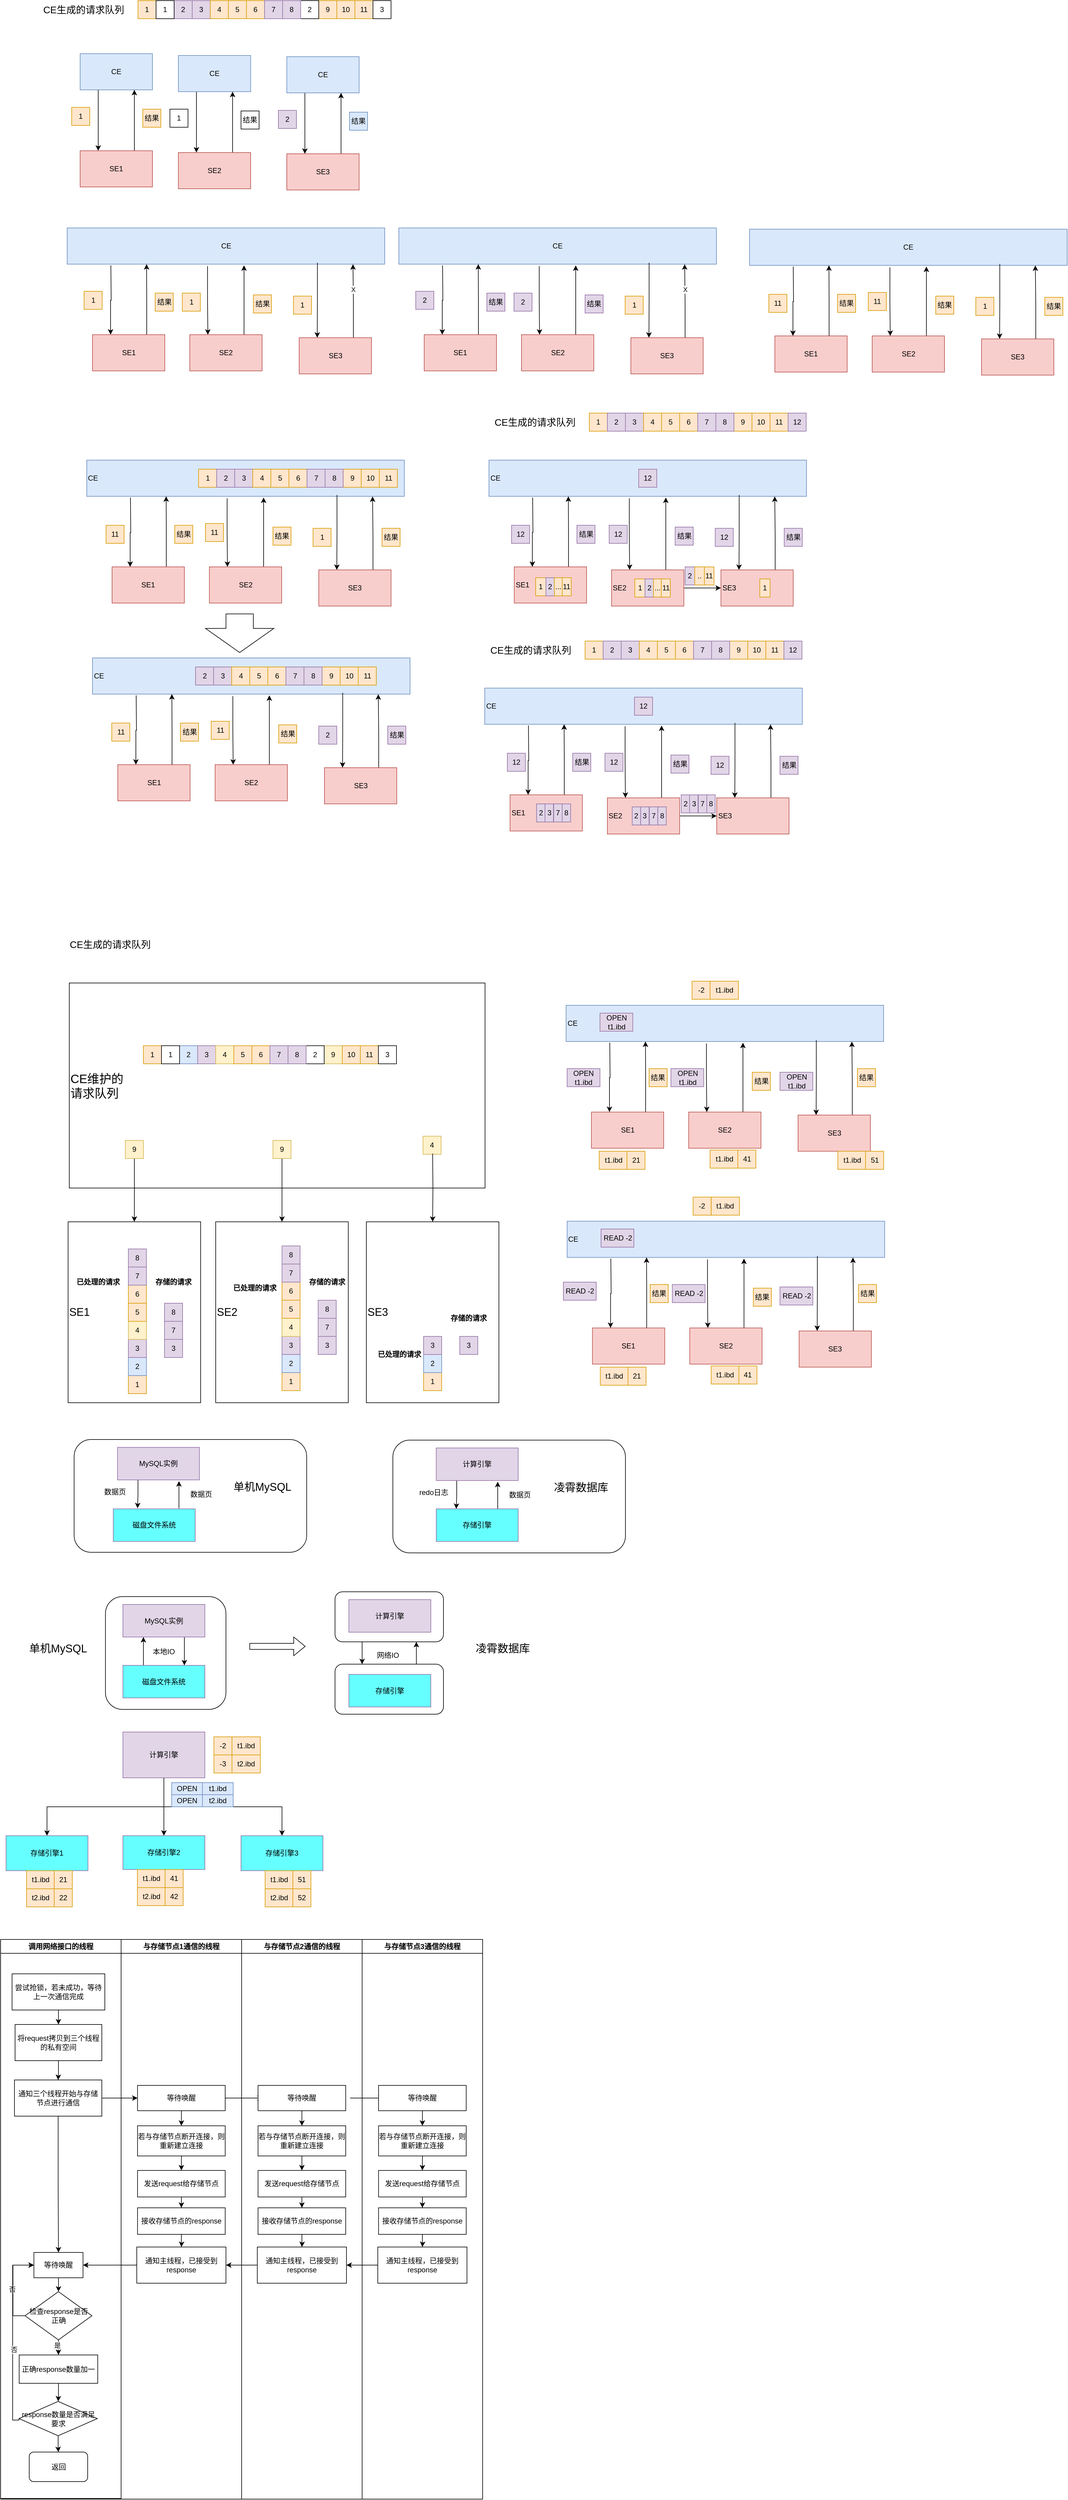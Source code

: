 <mxfile version="22.1.16" type="github">
  <diagram name="Page-1" id="ePC4llB7066OcK3Vymhm">
    <mxGraphModel dx="1690" dy="930" grid="0" gridSize="10" guides="1" tooltips="1" connect="1" arrows="1" fold="1" page="0" pageScale="1" pageWidth="850" pageHeight="1100" math="0" shadow="0">
      <root>
        <mxCell id="0" />
        <mxCell id="1" parent="0" />
        <mxCell id="N_MZvMbOPuBCRh4dBad3-14" value="&lt;font style=&quot;font-size: 16px;&quot;&gt;CE生成的请求队列&lt;/font&gt;" style="text;html=1;strokeColor=none;fillColor=none;align=center;verticalAlign=middle;whiteSpace=wrap;rounded=0;" parent="1" vertex="1">
          <mxGeometry x="96" y="1189" width="160" height="30" as="geometry" />
        </mxCell>
        <mxCell id="N_MZvMbOPuBCRh4dBad3-47" value="&lt;font style=&quot;font-size: 20px;&quot;&gt;CE维护的&lt;br&gt;请求队列&lt;/font&gt;" style="text;html=1;strokeColor=default;fillColor=none;align=left;verticalAlign=middle;whiteSpace=wrap;rounded=0;" parent="1" vertex="1">
          <mxGeometry x="108" y="1268" width="690" height="340" as="geometry" />
        </mxCell>
        <mxCell id="N_MZvMbOPuBCRh4dBad3-85" value="&lt;font style=&quot;font-size: 18px;&quot;&gt;SE1&lt;/font&gt;" style="text;html=1;strokeColor=default;fillColor=none;align=left;verticalAlign=middle;whiteSpace=wrap;rounded=0;" parent="1" vertex="1">
          <mxGeometry x="106" y="1664" width="220" height="300" as="geometry" />
        </mxCell>
        <mxCell id="N_MZvMbOPuBCRh4dBad3-86" value="&lt;font style=&quot;font-size: 18px;&quot;&gt;SE2&lt;/font&gt;" style="text;html=1;strokeColor=default;fillColor=none;align=left;verticalAlign=middle;whiteSpace=wrap;rounded=0;" parent="1" vertex="1">
          <mxGeometry x="351" y="1664" width="220" height="300" as="geometry" />
        </mxCell>
        <mxCell id="N_MZvMbOPuBCRh4dBad3-87" value="1" style="rounded=0;whiteSpace=wrap;html=1;fillColor=#ffe6cc;strokeColor=#d79b00;" parent="1" vertex="1">
          <mxGeometry x="461" y="1914" width="30" height="30" as="geometry" />
        </mxCell>
        <mxCell id="N_MZvMbOPuBCRh4dBad3-88" value="2" style="rounded=0;whiteSpace=wrap;html=1;fillColor=#dae8fc;strokeColor=#6c8ebf;" parent="1" vertex="1">
          <mxGeometry x="461" y="1884" width="30" height="30" as="geometry" />
        </mxCell>
        <mxCell id="N_MZvMbOPuBCRh4dBad3-89" value="3" style="rounded=0;whiteSpace=wrap;html=1;fillColor=#e1d5e7;strokeColor=#9673a6;" parent="1" vertex="1">
          <mxGeometry x="461" y="1854" width="30" height="30" as="geometry" />
        </mxCell>
        <mxCell id="N_MZvMbOPuBCRh4dBad3-90" value="4" style="rounded=0;whiteSpace=wrap;html=1;fillColor=#fff2cc;strokeColor=#d6b656;" parent="1" vertex="1">
          <mxGeometry x="461" y="1824" width="30" height="30" as="geometry" />
        </mxCell>
        <mxCell id="N_MZvMbOPuBCRh4dBad3-91" value="5" style="rounded=0;whiteSpace=wrap;html=1;fillColor=#ffe6cc;strokeColor=#d79b00;" parent="1" vertex="1">
          <mxGeometry x="461" y="1794" width="30" height="30" as="geometry" />
        </mxCell>
        <mxCell id="N_MZvMbOPuBCRh4dBad3-92" value="6" style="rounded=0;whiteSpace=wrap;html=1;fillColor=#ffe6cc;strokeColor=#d79b00;" parent="1" vertex="1">
          <mxGeometry x="461" y="1764" width="30" height="30" as="geometry" />
        </mxCell>
        <mxCell id="N_MZvMbOPuBCRh4dBad3-93" value="7" style="rounded=0;whiteSpace=wrap;html=1;fillColor=#e1d5e7;strokeColor=#9673a6;" parent="1" vertex="1">
          <mxGeometry x="461" y="1734" width="30" height="30" as="geometry" />
        </mxCell>
        <mxCell id="N_MZvMbOPuBCRh4dBad3-94" value="8" style="rounded=0;whiteSpace=wrap;html=1;fillColor=#e1d5e7;strokeColor=#9673a6;" parent="1" vertex="1">
          <mxGeometry x="461" y="1704" width="30" height="30" as="geometry" />
        </mxCell>
        <mxCell id="N_MZvMbOPuBCRh4dBad3-95" value="3" style="rounded=0;whiteSpace=wrap;html=1;fillColor=#e1d5e7;strokeColor=#9673a6;" parent="1" vertex="1">
          <mxGeometry x="521" y="1854" width="30" height="30" as="geometry" />
        </mxCell>
        <mxCell id="N_MZvMbOPuBCRh4dBad3-96" value="7" style="rounded=0;whiteSpace=wrap;html=1;fillColor=#e1d5e7;strokeColor=#9673a6;" parent="1" vertex="1">
          <mxGeometry x="521" y="1824" width="30" height="30" as="geometry" />
        </mxCell>
        <mxCell id="N_MZvMbOPuBCRh4dBad3-97" value="8" style="rounded=0;whiteSpace=wrap;html=1;fillColor=#e1d5e7;strokeColor=#9673a6;" parent="1" vertex="1">
          <mxGeometry x="521" y="1794" width="30" height="30" as="geometry" />
        </mxCell>
        <mxCell id="N_MZvMbOPuBCRh4dBad3-98" value="&lt;font style=&quot;font-size: 18px;&quot;&gt;SE3&lt;/font&gt;" style="text;html=1;strokeColor=default;fillColor=none;align=left;verticalAlign=middle;whiteSpace=wrap;rounded=0;" parent="1" vertex="1">
          <mxGeometry x="601" y="1664" width="220" height="300" as="geometry" />
        </mxCell>
        <mxCell id="N_MZvMbOPuBCRh4dBad3-99" value="1" style="rounded=0;whiteSpace=wrap;html=1;fillColor=#ffe6cc;strokeColor=#d79b00;" parent="1" vertex="1">
          <mxGeometry x="696" y="1914" width="30" height="30" as="geometry" />
        </mxCell>
        <mxCell id="N_MZvMbOPuBCRh4dBad3-100" value="2" style="rounded=0;whiteSpace=wrap;html=1;fillColor=#dae8fc;strokeColor=#6c8ebf;" parent="1" vertex="1">
          <mxGeometry x="696" y="1884" width="30" height="30" as="geometry" />
        </mxCell>
        <mxCell id="N_MZvMbOPuBCRh4dBad3-101" value="3" style="rounded=0;whiteSpace=wrap;html=1;fillColor=#e1d5e7;strokeColor=#9673a6;" parent="1" vertex="1">
          <mxGeometry x="696" y="1854" width="30" height="30" as="geometry" />
        </mxCell>
        <mxCell id="N_MZvMbOPuBCRh4dBad3-107" value="3" style="rounded=0;whiteSpace=wrap;html=1;fillColor=#e1d5e7;strokeColor=#9673a6;" parent="1" vertex="1">
          <mxGeometry x="756" y="1854" width="30" height="30" as="geometry" />
        </mxCell>
        <mxCell id="N_MZvMbOPuBCRh4dBad3-117" value="&lt;b style=&quot;border-color: var(--border-color);&quot;&gt;已处理的请求&lt;/b&gt;" style="text;html=1;strokeColor=none;fillColor=none;align=center;verticalAlign=middle;whiteSpace=wrap;rounded=0;" parent="1" vertex="1">
          <mxGeometry x="116" y="1749" width="80" height="30" as="geometry" />
        </mxCell>
        <mxCell id="N_MZvMbOPuBCRh4dBad3-118" value="&lt;b style=&quot;border-color: var(--border-color);&quot;&gt;存储的请求&lt;/b&gt;" style="text;html=1;strokeColor=none;fillColor=none;align=center;verticalAlign=middle;whiteSpace=wrap;rounded=0;" parent="1" vertex="1">
          <mxGeometry x="241" y="1749" width="80" height="30" as="geometry" />
        </mxCell>
        <mxCell id="N_MZvMbOPuBCRh4dBad3-119" value="&lt;b style=&quot;border-color: var(--border-color);&quot;&gt;已处理的请求&lt;/b&gt;" style="text;html=1;strokeColor=none;fillColor=none;align=center;verticalAlign=middle;whiteSpace=wrap;rounded=0;" parent="1" vertex="1">
          <mxGeometry x="616" y="1869" width="80" height="30" as="geometry" />
        </mxCell>
        <mxCell id="N_MZvMbOPuBCRh4dBad3-120" value="&lt;b style=&quot;border-color: var(--border-color);&quot;&gt;存储的请求&lt;/b&gt;" style="text;html=1;strokeColor=none;fillColor=none;align=center;verticalAlign=middle;whiteSpace=wrap;rounded=0;" parent="1" vertex="1">
          <mxGeometry x="496" y="1749" width="80" height="30" as="geometry" />
        </mxCell>
        <mxCell id="N_MZvMbOPuBCRh4dBad3-122" value="&lt;b style=&quot;border-color: var(--border-color);&quot;&gt;已处理的请求&lt;/b&gt;" style="text;html=1;strokeColor=none;fillColor=none;align=center;verticalAlign=middle;whiteSpace=wrap;rounded=0;" parent="1" vertex="1">
          <mxGeometry x="376" y="1759" width="80" height="30" as="geometry" />
        </mxCell>
        <mxCell id="N_MZvMbOPuBCRh4dBad3-123" value="&lt;b style=&quot;border-color: var(--border-color);&quot;&gt;存储的请求&lt;/b&gt;" style="text;html=1;strokeColor=none;fillColor=none;align=center;verticalAlign=middle;whiteSpace=wrap;rounded=0;" parent="1" vertex="1">
          <mxGeometry x="731" y="1809" width="80" height="30" as="geometry" />
        </mxCell>
        <mxCell id="N_MZvMbOPuBCRh4dBad3-125" value="1" style="rounded=0;whiteSpace=wrap;html=1;fillColor=#ffe6cc;strokeColor=#d79b00;" parent="1" vertex="1">
          <mxGeometry x="222" y="-361" width="30" height="30" as="geometry" />
        </mxCell>
        <mxCell id="N_MZvMbOPuBCRh4dBad3-126" value="2" style="rounded=0;whiteSpace=wrap;html=1;fillColor=#e1d5e7;strokeColor=#9673a6;" parent="1" vertex="1">
          <mxGeometry x="282" y="-361" width="30" height="30" as="geometry" />
        </mxCell>
        <mxCell id="N_MZvMbOPuBCRh4dBad3-127" value="3" style="rounded=0;whiteSpace=wrap;html=1;fillColor=#e1d5e7;strokeColor=#9673a6;" parent="1" vertex="1">
          <mxGeometry x="312" y="-361" width="30" height="30" as="geometry" />
        </mxCell>
        <mxCell id="N_MZvMbOPuBCRh4dBad3-128" value="4" style="rounded=0;whiteSpace=wrap;html=1;fillColor=#ffe6cc;strokeColor=#d79b00;" parent="1" vertex="1">
          <mxGeometry x="342" y="-361" width="30" height="30" as="geometry" />
        </mxCell>
        <mxCell id="N_MZvMbOPuBCRh4dBad3-129" value="5" style="rounded=0;whiteSpace=wrap;html=1;fillColor=#ffe6cc;strokeColor=#d79b00;" parent="1" vertex="1">
          <mxGeometry x="372" y="-361" width="30" height="30" as="geometry" />
        </mxCell>
        <mxCell id="N_MZvMbOPuBCRh4dBad3-130" value="6" style="rounded=0;whiteSpace=wrap;html=1;fillColor=#ffe6cc;strokeColor=#d79b00;" parent="1" vertex="1">
          <mxGeometry x="402" y="-361" width="30" height="30" as="geometry" />
        </mxCell>
        <mxCell id="N_MZvMbOPuBCRh4dBad3-131" value="7" style="rounded=0;whiteSpace=wrap;html=1;fillColor=#e1d5e7;strokeColor=#9673a6;" parent="1" vertex="1">
          <mxGeometry x="432" y="-361" width="30" height="30" as="geometry" />
        </mxCell>
        <mxCell id="N_MZvMbOPuBCRh4dBad3-132" value="9" style="rounded=0;whiteSpace=wrap;html=1;fillColor=#ffe6cc;strokeColor=#d79b00;" parent="1" vertex="1">
          <mxGeometry x="522" y="-361" width="30" height="30" as="geometry" />
        </mxCell>
        <mxCell id="N_MZvMbOPuBCRh4dBad3-133" value="1" style="rounded=0;whiteSpace=wrap;html=1;" parent="1" vertex="1">
          <mxGeometry x="252" y="-361" width="30" height="30" as="geometry" />
        </mxCell>
        <mxCell id="N_MZvMbOPuBCRh4dBad3-134" value="2" style="rounded=0;whiteSpace=wrap;html=1;" parent="1" vertex="1">
          <mxGeometry x="492" y="-361" width="30" height="30" as="geometry" />
        </mxCell>
        <mxCell id="N_MZvMbOPuBCRh4dBad3-135" value="8" style="rounded=0;whiteSpace=wrap;html=1;fillColor=#e1d5e7;strokeColor=#9673a6;" parent="1" vertex="1">
          <mxGeometry x="462" y="-361" width="30" height="30" as="geometry" />
        </mxCell>
        <mxCell id="N_MZvMbOPuBCRh4dBad3-136" value="&lt;font style=&quot;font-size: 16px;&quot;&gt;CE生成的请求队列&lt;/font&gt;" style="text;html=1;strokeColor=none;fillColor=none;align=center;verticalAlign=middle;whiteSpace=wrap;rounded=0;" parent="1" vertex="1">
          <mxGeometry x="52" y="-361" width="160" height="30" as="geometry" />
        </mxCell>
        <mxCell id="N_MZvMbOPuBCRh4dBad3-137" value="10" style="rounded=0;whiteSpace=wrap;html=1;fillColor=#ffe6cc;strokeColor=#d79b00;" parent="1" vertex="1">
          <mxGeometry x="552" y="-361" width="30" height="30" as="geometry" />
        </mxCell>
        <mxCell id="N_MZvMbOPuBCRh4dBad3-138" value="11" style="rounded=0;whiteSpace=wrap;html=1;fillColor=#ffe6cc;strokeColor=#d79b00;" parent="1" vertex="1">
          <mxGeometry x="582" y="-361" width="30" height="30" as="geometry" />
        </mxCell>
        <mxCell id="N_MZvMbOPuBCRh4dBad3-139" value="3" style="rounded=0;whiteSpace=wrap;html=1;" parent="1" vertex="1">
          <mxGeometry x="612" y="-361" width="30" height="30" as="geometry" />
        </mxCell>
        <mxCell id="N_MZvMbOPuBCRh4dBad3-142" style="edgeStyle=orthogonalEdgeStyle;rounded=0;orthogonalLoop=1;jettySize=auto;html=1;exitX=0.25;exitY=1;exitDx=0;exitDy=0;entryX=0.25;entryY=0;entryDx=0;entryDy=0;" parent="1" source="N_MZvMbOPuBCRh4dBad3-140" target="N_MZvMbOPuBCRh4dBad3-141" edge="1">
          <mxGeometry relative="1" as="geometry" />
        </mxCell>
        <mxCell id="N_MZvMbOPuBCRh4dBad3-140" value="CE" style="rounded=0;whiteSpace=wrap;html=1;fillColor=#dae8fc;strokeColor=#6c8ebf;" parent="1" vertex="1">
          <mxGeometry x="126" y="-273" width="120" height="60" as="geometry" />
        </mxCell>
        <mxCell id="N_MZvMbOPuBCRh4dBad3-143" style="edgeStyle=orthogonalEdgeStyle;rounded=0;orthogonalLoop=1;jettySize=auto;html=1;exitX=0.75;exitY=0;exitDx=0;exitDy=0;entryX=0.75;entryY=1;entryDx=0;entryDy=0;" parent="1" source="N_MZvMbOPuBCRh4dBad3-141" target="N_MZvMbOPuBCRh4dBad3-140" edge="1">
          <mxGeometry relative="1" as="geometry" />
        </mxCell>
        <mxCell id="N_MZvMbOPuBCRh4dBad3-141" value="SE1" style="rounded=0;whiteSpace=wrap;html=1;fillColor=#f8cecc;strokeColor=#b85450;" parent="1" vertex="1">
          <mxGeometry x="126" y="-112" width="120" height="60" as="geometry" />
        </mxCell>
        <mxCell id="N_MZvMbOPuBCRh4dBad3-145" value="1" style="rounded=0;whiteSpace=wrap;html=1;fillColor=#ffe6cc;strokeColor=#d79b00;" parent="1" vertex="1">
          <mxGeometry x="112" y="-184" width="30" height="30" as="geometry" />
        </mxCell>
        <mxCell id="N_MZvMbOPuBCRh4dBad3-147" value="结果" style="rounded=0;whiteSpace=wrap;html=1;fillColor=#ffe6cc;strokeColor=#d79b00;" parent="1" vertex="1">
          <mxGeometry x="230" y="-181" width="30" height="30" as="geometry" />
        </mxCell>
        <mxCell id="N_MZvMbOPuBCRh4dBad3-148" style="edgeStyle=orthogonalEdgeStyle;rounded=0;orthogonalLoop=1;jettySize=auto;html=1;exitX=0.25;exitY=1;exitDx=0;exitDy=0;entryX=0.25;entryY=0;entryDx=0;entryDy=0;" parent="1" source="N_MZvMbOPuBCRh4dBad3-149" target="N_MZvMbOPuBCRh4dBad3-151" edge="1">
          <mxGeometry relative="1" as="geometry" />
        </mxCell>
        <mxCell id="N_MZvMbOPuBCRh4dBad3-149" value="CE" style="rounded=0;whiteSpace=wrap;html=1;fillColor=#dae8fc;strokeColor=#6c8ebf;" parent="1" vertex="1">
          <mxGeometry x="469" y="-268" width="120" height="60" as="geometry" />
        </mxCell>
        <mxCell id="N_MZvMbOPuBCRh4dBad3-150" style="edgeStyle=orthogonalEdgeStyle;rounded=0;orthogonalLoop=1;jettySize=auto;html=1;exitX=0.75;exitY=0;exitDx=0;exitDy=0;entryX=0.75;entryY=1;entryDx=0;entryDy=0;" parent="1" source="N_MZvMbOPuBCRh4dBad3-151" target="N_MZvMbOPuBCRh4dBad3-149" edge="1">
          <mxGeometry relative="1" as="geometry" />
        </mxCell>
        <mxCell id="N_MZvMbOPuBCRh4dBad3-151" value="SE3" style="rounded=0;whiteSpace=wrap;html=1;fillColor=#f8cecc;strokeColor=#b85450;" parent="1" vertex="1">
          <mxGeometry x="469" y="-107" width="120" height="60" as="geometry" />
        </mxCell>
        <mxCell id="N_MZvMbOPuBCRh4dBad3-152" value="2" style="rounded=0;whiteSpace=wrap;html=1;fillColor=#e1d5e7;strokeColor=#9673a6;" parent="1" vertex="1">
          <mxGeometry x="455" y="-179" width="30" height="30" as="geometry" />
        </mxCell>
        <mxCell id="N_MZvMbOPuBCRh4dBad3-153" value="结果" style="rounded=0;whiteSpace=wrap;html=1;fillColor=#dae8fc;strokeColor=#6c8ebf;" parent="1" vertex="1">
          <mxGeometry x="573" y="-176" width="30" height="30" as="geometry" />
        </mxCell>
        <mxCell id="N_MZvMbOPuBCRh4dBad3-160" style="edgeStyle=orthogonalEdgeStyle;rounded=0;orthogonalLoop=1;jettySize=auto;html=1;exitX=0.25;exitY=1;exitDx=0;exitDy=0;entryX=0.25;entryY=0;entryDx=0;entryDy=0;" parent="1" source="N_MZvMbOPuBCRh4dBad3-161" target="N_MZvMbOPuBCRh4dBad3-163" edge="1">
          <mxGeometry relative="1" as="geometry" />
        </mxCell>
        <mxCell id="N_MZvMbOPuBCRh4dBad3-161" value="CE" style="rounded=0;whiteSpace=wrap;html=1;fillColor=#dae8fc;strokeColor=#6c8ebf;" parent="1" vertex="1">
          <mxGeometry x="289" y="-270" width="120" height="60" as="geometry" />
        </mxCell>
        <mxCell id="N_MZvMbOPuBCRh4dBad3-162" style="edgeStyle=orthogonalEdgeStyle;rounded=0;orthogonalLoop=1;jettySize=auto;html=1;exitX=0.75;exitY=0;exitDx=0;exitDy=0;entryX=0.75;entryY=1;entryDx=0;entryDy=0;" parent="1" source="N_MZvMbOPuBCRh4dBad3-163" target="N_MZvMbOPuBCRh4dBad3-161" edge="1">
          <mxGeometry relative="1" as="geometry" />
        </mxCell>
        <mxCell id="N_MZvMbOPuBCRh4dBad3-163" value="SE2" style="rounded=0;whiteSpace=wrap;html=1;fillColor=#f8cecc;strokeColor=#b85450;" parent="1" vertex="1">
          <mxGeometry x="289" y="-109" width="120" height="60" as="geometry" />
        </mxCell>
        <mxCell id="N_MZvMbOPuBCRh4dBad3-164" value="1" style="rounded=0;whiteSpace=wrap;html=1;" parent="1" vertex="1">
          <mxGeometry x="275" y="-181" width="30" height="30" as="geometry" />
        </mxCell>
        <mxCell id="N_MZvMbOPuBCRh4dBad3-165" value="结果" style="rounded=0;whiteSpace=wrap;html=1;" parent="1" vertex="1">
          <mxGeometry x="393" y="-178" width="30" height="30" as="geometry" />
        </mxCell>
        <mxCell id="N_MZvMbOPuBCRh4dBad3-167" value="CE" style="rounded=0;whiteSpace=wrap;html=1;fillColor=#dae8fc;strokeColor=#6c8ebf;" parent="1" vertex="1">
          <mxGeometry x="104.5" y="16" width="527" height="60" as="geometry" />
        </mxCell>
        <mxCell id="N_MZvMbOPuBCRh4dBad3-1" value="1" style="rounded=0;whiteSpace=wrap;html=1;fillColor=#ffe6cc;strokeColor=#d79b00;" parent="1" vertex="1">
          <mxGeometry x="231" y="1372" width="30" height="30" as="geometry" />
        </mxCell>
        <mxCell id="N_MZvMbOPuBCRh4dBad3-2" value="2" style="rounded=0;whiteSpace=wrap;html=1;fillColor=#dae8fc;strokeColor=#6c8ebf;" parent="1" vertex="1">
          <mxGeometry x="291" y="1372" width="30" height="30" as="geometry" />
        </mxCell>
        <mxCell id="N_MZvMbOPuBCRh4dBad3-3" value="3" style="rounded=0;whiteSpace=wrap;html=1;fillColor=#e1d5e7;strokeColor=#9673a6;" parent="1" vertex="1">
          <mxGeometry x="321" y="1372" width="30" height="30" as="geometry" />
        </mxCell>
        <mxCell id="N_MZvMbOPuBCRh4dBad3-4" value="4" style="rounded=0;whiteSpace=wrap;html=1;fillColor=#fff2cc;strokeColor=#d6b656;" parent="1" vertex="1">
          <mxGeometry x="351" y="1372" width="30" height="30" as="geometry" />
        </mxCell>
        <mxCell id="N_MZvMbOPuBCRh4dBad3-5" value="5" style="rounded=0;whiteSpace=wrap;html=1;fillColor=#ffe6cc;strokeColor=#d79b00;" parent="1" vertex="1">
          <mxGeometry x="381" y="1372" width="30" height="30" as="geometry" />
        </mxCell>
        <mxCell id="N_MZvMbOPuBCRh4dBad3-6" value="6" style="rounded=0;whiteSpace=wrap;html=1;fillColor=#ffe6cc;strokeColor=#d79b00;" parent="1" vertex="1">
          <mxGeometry x="411" y="1372" width="30" height="30" as="geometry" />
        </mxCell>
        <mxCell id="N_MZvMbOPuBCRh4dBad3-8" value="7" style="rounded=0;whiteSpace=wrap;html=1;fillColor=#e1d5e7;strokeColor=#9673a6;" parent="1" vertex="1">
          <mxGeometry x="441" y="1372" width="30" height="30" as="geometry" />
        </mxCell>
        <mxCell id="N_MZvMbOPuBCRh4dBad3-9" value="9" style="rounded=0;whiteSpace=wrap;html=1;fillColor=#fff2cc;strokeColor=#d6b656;" parent="1" vertex="1">
          <mxGeometry x="531" y="1372" width="30" height="30" as="geometry" />
        </mxCell>
        <mxCell id="N_MZvMbOPuBCRh4dBad3-10" value="1" style="rounded=0;whiteSpace=wrap;html=1;" parent="1" vertex="1">
          <mxGeometry x="261" y="1372" width="30" height="30" as="geometry" />
        </mxCell>
        <mxCell id="N_MZvMbOPuBCRh4dBad3-11" value="2" style="rounded=0;whiteSpace=wrap;html=1;" parent="1" vertex="1">
          <mxGeometry x="501" y="1372" width="30" height="30" as="geometry" />
        </mxCell>
        <mxCell id="N_MZvMbOPuBCRh4dBad3-12" value="8" style="rounded=0;whiteSpace=wrap;html=1;fillColor=#e1d5e7;strokeColor=#9673a6;" parent="1" vertex="1">
          <mxGeometry x="471" y="1372" width="30" height="30" as="geometry" />
        </mxCell>
        <mxCell id="N_MZvMbOPuBCRh4dBad3-110" value="10" style="rounded=0;whiteSpace=wrap;html=1;fillColor=#ffe6cc;strokeColor=#d79b00;" parent="1" vertex="1">
          <mxGeometry x="561" y="1372" width="30" height="30" as="geometry" />
        </mxCell>
        <mxCell id="N_MZvMbOPuBCRh4dBad3-111" value="11" style="rounded=0;whiteSpace=wrap;html=1;fillColor=#ffe6cc;strokeColor=#d79b00;" parent="1" vertex="1">
          <mxGeometry x="591" y="1372" width="30" height="30" as="geometry" />
        </mxCell>
        <mxCell id="N_MZvMbOPuBCRh4dBad3-112" value="3" style="rounded=0;whiteSpace=wrap;html=1;" parent="1" vertex="1">
          <mxGeometry x="621" y="1372" width="30" height="30" as="geometry" />
        </mxCell>
        <mxCell id="N_MZvMbOPuBCRh4dBad3-210" style="edgeStyle=orthogonalEdgeStyle;rounded=0;orthogonalLoop=1;jettySize=auto;html=1;entryX=0.25;entryY=0;entryDx=0;entryDy=0;" parent="1" target="N_MZvMbOPuBCRh4dBad3-212" edge="1">
          <mxGeometry relative="1" as="geometry">
            <mxPoint x="177" y="78" as="sourcePoint" />
          </mxGeometry>
        </mxCell>
        <mxCell id="N_MZvMbOPuBCRh4dBad3-211" style="edgeStyle=orthogonalEdgeStyle;rounded=0;orthogonalLoop=1;jettySize=auto;html=1;exitX=0.75;exitY=0;exitDx=0;exitDy=0;entryX=0.25;entryY=1;entryDx=0;entryDy=0;" parent="1" source="N_MZvMbOPuBCRh4dBad3-212" target="N_MZvMbOPuBCRh4dBad3-167" edge="1">
          <mxGeometry relative="1" as="geometry">
            <mxPoint x="236.5" y="92" as="targetPoint" />
          </mxGeometry>
        </mxCell>
        <mxCell id="N_MZvMbOPuBCRh4dBad3-212" value="SE1" style="rounded=0;whiteSpace=wrap;html=1;fillColor=#f8cecc;strokeColor=#b85450;" parent="1" vertex="1">
          <mxGeometry x="146.5" y="193" width="120" height="60" as="geometry" />
        </mxCell>
        <mxCell id="N_MZvMbOPuBCRh4dBad3-213" value="1" style="rounded=0;whiteSpace=wrap;html=1;fillColor=#ffe6cc;strokeColor=#d79b00;" parent="1" vertex="1">
          <mxGeometry x="132.5" y="121" width="30" height="30" as="geometry" />
        </mxCell>
        <mxCell id="N_MZvMbOPuBCRh4dBad3-214" value="结果" style="rounded=0;whiteSpace=wrap;html=1;fillColor=#ffe6cc;strokeColor=#d79b00;" parent="1" vertex="1">
          <mxGeometry x="250.5" y="124" width="30" height="30" as="geometry" />
        </mxCell>
        <mxCell id="N_MZvMbOPuBCRh4dBad3-215" style="edgeStyle=orthogonalEdgeStyle;rounded=0;orthogonalLoop=1;jettySize=auto;html=1;exitX=0.788;exitY=0.963;exitDx=0;exitDy=0;entryX=0.25;entryY=0;entryDx=0;entryDy=0;exitPerimeter=0;" parent="1" source="N_MZvMbOPuBCRh4dBad3-167" target="N_MZvMbOPuBCRh4dBad3-217" edge="1">
          <mxGeometry relative="1" as="geometry">
            <mxPoint x="519.5" y="97" as="sourcePoint" />
          </mxGeometry>
        </mxCell>
        <mxCell id="N_MZvMbOPuBCRh4dBad3-216" style="edgeStyle=orthogonalEdgeStyle;rounded=0;orthogonalLoop=1;jettySize=auto;html=1;exitX=0.75;exitY=0;exitDx=0;exitDy=0;entryX=0.9;entryY=1.003;entryDx=0;entryDy=0;entryPerimeter=0;" parent="1" source="N_MZvMbOPuBCRh4dBad3-217" target="N_MZvMbOPuBCRh4dBad3-167" edge="1">
          <mxGeometry relative="1" as="geometry">
            <mxPoint x="579.5" y="97" as="targetPoint" />
          </mxGeometry>
        </mxCell>
        <mxCell id="N_MZvMbOPuBCRh4dBad3-227" value="X" style="edgeLabel;html=1;align=center;verticalAlign=middle;resizable=0;points=[];" parent="N_MZvMbOPuBCRh4dBad3-216" vertex="1" connectable="0">
          <mxGeometry x="0.317" relative="1" as="geometry">
            <mxPoint as="offset" />
          </mxGeometry>
        </mxCell>
        <mxCell id="N_MZvMbOPuBCRh4dBad3-217" value="SE3" style="rounded=0;whiteSpace=wrap;html=1;fillColor=#f8cecc;strokeColor=#b85450;" parent="1" vertex="1">
          <mxGeometry x="489.5" y="198" width="120" height="60" as="geometry" />
        </mxCell>
        <mxCell id="N_MZvMbOPuBCRh4dBad3-220" style="edgeStyle=orthogonalEdgeStyle;rounded=0;orthogonalLoop=1;jettySize=auto;html=1;exitX=0.442;exitY=1.057;exitDx=0;exitDy=0;entryX=0.25;entryY=0;entryDx=0;entryDy=0;exitPerimeter=0;" parent="1" source="N_MZvMbOPuBCRh4dBad3-167" target="N_MZvMbOPuBCRh4dBad3-222" edge="1">
          <mxGeometry relative="1" as="geometry">
            <mxPoint x="339.5" y="95" as="sourcePoint" />
          </mxGeometry>
        </mxCell>
        <mxCell id="N_MZvMbOPuBCRh4dBad3-221" style="edgeStyle=orthogonalEdgeStyle;rounded=0;orthogonalLoop=1;jettySize=auto;html=1;exitX=0.75;exitY=0;exitDx=0;exitDy=0;" parent="1" source="N_MZvMbOPuBCRh4dBad3-222" edge="1">
          <mxGeometry relative="1" as="geometry">
            <mxPoint x="398" y="78" as="targetPoint" />
          </mxGeometry>
        </mxCell>
        <mxCell id="N_MZvMbOPuBCRh4dBad3-222" value="SE2" style="rounded=0;whiteSpace=wrap;html=1;fillColor=#f8cecc;strokeColor=#b85450;" parent="1" vertex="1">
          <mxGeometry x="308" y="193" width="120" height="60" as="geometry" />
        </mxCell>
        <mxCell id="N_MZvMbOPuBCRh4dBad3-223" value="1" style="rounded=0;whiteSpace=wrap;html=1;fillColor=#ffe6cc;strokeColor=#d79b00;" parent="1" vertex="1">
          <mxGeometry x="295.5" y="124" width="30" height="30" as="geometry" />
        </mxCell>
        <mxCell id="N_MZvMbOPuBCRh4dBad3-224" value="结果" style="rounded=0;whiteSpace=wrap;html=1;fillColor=#ffe6cc;strokeColor=#d79b00;" parent="1" vertex="1">
          <mxGeometry x="413.5" y="127" width="30" height="30" as="geometry" />
        </mxCell>
        <mxCell id="N_MZvMbOPuBCRh4dBad3-225" value="1" style="rounded=0;whiteSpace=wrap;html=1;fillColor=#ffe6cc;strokeColor=#d79b00;" parent="1" vertex="1">
          <mxGeometry x="480" y="129" width="30" height="30" as="geometry" />
        </mxCell>
        <mxCell id="N_MZvMbOPuBCRh4dBad3-248" value="CE" style="rounded=0;whiteSpace=wrap;html=1;fillColor=#dae8fc;strokeColor=#6c8ebf;" parent="1" vertex="1">
          <mxGeometry x="655" y="16" width="527" height="60" as="geometry" />
        </mxCell>
        <mxCell id="N_MZvMbOPuBCRh4dBad3-249" style="edgeStyle=orthogonalEdgeStyle;rounded=0;orthogonalLoop=1;jettySize=auto;html=1;entryX=0.25;entryY=0;entryDx=0;entryDy=0;" parent="1" target="N_MZvMbOPuBCRh4dBad3-251" edge="1">
          <mxGeometry relative="1" as="geometry">
            <mxPoint x="727.5" y="78" as="sourcePoint" />
          </mxGeometry>
        </mxCell>
        <mxCell id="N_MZvMbOPuBCRh4dBad3-250" style="edgeStyle=orthogonalEdgeStyle;rounded=0;orthogonalLoop=1;jettySize=auto;html=1;exitX=0.75;exitY=0;exitDx=0;exitDy=0;entryX=0.25;entryY=1;entryDx=0;entryDy=0;" parent="1" source="N_MZvMbOPuBCRh4dBad3-251" target="N_MZvMbOPuBCRh4dBad3-248" edge="1">
          <mxGeometry relative="1" as="geometry">
            <mxPoint x="787" y="92" as="targetPoint" />
          </mxGeometry>
        </mxCell>
        <mxCell id="N_MZvMbOPuBCRh4dBad3-251" value="SE1" style="rounded=0;whiteSpace=wrap;html=1;fillColor=#f8cecc;strokeColor=#b85450;" parent="1" vertex="1">
          <mxGeometry x="697" y="193" width="120" height="60" as="geometry" />
        </mxCell>
        <mxCell id="N_MZvMbOPuBCRh4dBad3-252" value="2" style="rounded=0;whiteSpace=wrap;html=1;fillColor=#e1d5e7;strokeColor=#9673a6;" parent="1" vertex="1">
          <mxGeometry x="683" y="121" width="30" height="30" as="geometry" />
        </mxCell>
        <mxCell id="N_MZvMbOPuBCRh4dBad3-253" value="结果" style="rounded=0;whiteSpace=wrap;html=1;fillColor=#e1d5e7;strokeColor=#9673a6;" parent="1" vertex="1">
          <mxGeometry x="801" y="124" width="30" height="30" as="geometry" />
        </mxCell>
        <mxCell id="N_MZvMbOPuBCRh4dBad3-254" style="edgeStyle=orthogonalEdgeStyle;rounded=0;orthogonalLoop=1;jettySize=auto;html=1;exitX=0.788;exitY=0.963;exitDx=0;exitDy=0;entryX=0.25;entryY=0;entryDx=0;entryDy=0;exitPerimeter=0;" parent="1" source="N_MZvMbOPuBCRh4dBad3-248" target="N_MZvMbOPuBCRh4dBad3-257" edge="1">
          <mxGeometry relative="1" as="geometry">
            <mxPoint x="1070" y="97" as="sourcePoint" />
          </mxGeometry>
        </mxCell>
        <mxCell id="N_MZvMbOPuBCRh4dBad3-255" style="edgeStyle=orthogonalEdgeStyle;rounded=0;orthogonalLoop=1;jettySize=auto;html=1;exitX=0.75;exitY=0;exitDx=0;exitDy=0;entryX=0.9;entryY=1.003;entryDx=0;entryDy=0;entryPerimeter=0;" parent="1" source="N_MZvMbOPuBCRh4dBad3-257" target="N_MZvMbOPuBCRh4dBad3-248" edge="1">
          <mxGeometry relative="1" as="geometry">
            <mxPoint x="1130" y="97" as="targetPoint" />
          </mxGeometry>
        </mxCell>
        <mxCell id="N_MZvMbOPuBCRh4dBad3-256" value="X" style="edgeLabel;html=1;align=center;verticalAlign=middle;resizable=0;points=[];" parent="N_MZvMbOPuBCRh4dBad3-255" vertex="1" connectable="0">
          <mxGeometry x="0.317" relative="1" as="geometry">
            <mxPoint as="offset" />
          </mxGeometry>
        </mxCell>
        <mxCell id="N_MZvMbOPuBCRh4dBad3-257" value="SE3" style="rounded=0;whiteSpace=wrap;html=1;fillColor=#f8cecc;strokeColor=#b85450;" parent="1" vertex="1">
          <mxGeometry x="1040" y="198" width="120" height="60" as="geometry" />
        </mxCell>
        <mxCell id="N_MZvMbOPuBCRh4dBad3-258" style="edgeStyle=orthogonalEdgeStyle;rounded=0;orthogonalLoop=1;jettySize=auto;html=1;exitX=0.442;exitY=1.057;exitDx=0;exitDy=0;entryX=0.25;entryY=0;entryDx=0;entryDy=0;exitPerimeter=0;" parent="1" source="N_MZvMbOPuBCRh4dBad3-248" target="N_MZvMbOPuBCRh4dBad3-260" edge="1">
          <mxGeometry relative="1" as="geometry">
            <mxPoint x="890" y="95" as="sourcePoint" />
          </mxGeometry>
        </mxCell>
        <mxCell id="N_MZvMbOPuBCRh4dBad3-259" style="edgeStyle=orthogonalEdgeStyle;rounded=0;orthogonalLoop=1;jettySize=auto;html=1;exitX=0.75;exitY=0;exitDx=0;exitDy=0;" parent="1" source="N_MZvMbOPuBCRh4dBad3-260" edge="1">
          <mxGeometry relative="1" as="geometry">
            <mxPoint x="948.5" y="78" as="targetPoint" />
          </mxGeometry>
        </mxCell>
        <mxCell id="N_MZvMbOPuBCRh4dBad3-260" value="SE2" style="rounded=0;whiteSpace=wrap;html=1;fillColor=#f8cecc;strokeColor=#b85450;" parent="1" vertex="1">
          <mxGeometry x="858.5" y="193" width="120" height="60" as="geometry" />
        </mxCell>
        <mxCell id="N_MZvMbOPuBCRh4dBad3-261" value="2" style="rounded=0;whiteSpace=wrap;html=1;fillColor=#e1d5e7;strokeColor=#9673a6;" parent="1" vertex="1">
          <mxGeometry x="846" y="124" width="30" height="30" as="geometry" />
        </mxCell>
        <mxCell id="N_MZvMbOPuBCRh4dBad3-262" value="结果" style="rounded=0;whiteSpace=wrap;html=1;fillColor=#e1d5e7;strokeColor=#9673a6;" parent="1" vertex="1">
          <mxGeometry x="964" y="127" width="30" height="30" as="geometry" />
        </mxCell>
        <mxCell id="N_MZvMbOPuBCRh4dBad3-263" value="1" style="rounded=0;whiteSpace=wrap;html=1;fillColor=#ffe6cc;strokeColor=#d79b00;" parent="1" vertex="1">
          <mxGeometry x="1030.5" y="129" width="30" height="30" as="geometry" />
        </mxCell>
        <mxCell id="N_MZvMbOPuBCRh4dBad3-264" value="CE" style="rounded=0;whiteSpace=wrap;html=1;fillColor=#dae8fc;strokeColor=#6c8ebf;" parent="1" vertex="1">
          <mxGeometry x="1237" y="18" width="527" height="60" as="geometry" />
        </mxCell>
        <mxCell id="N_MZvMbOPuBCRh4dBad3-265" style="edgeStyle=orthogonalEdgeStyle;rounded=0;orthogonalLoop=1;jettySize=auto;html=1;entryX=0.25;entryY=0;entryDx=0;entryDy=0;" parent="1" target="N_MZvMbOPuBCRh4dBad3-267" edge="1">
          <mxGeometry relative="1" as="geometry">
            <mxPoint x="1309.5" y="80" as="sourcePoint" />
          </mxGeometry>
        </mxCell>
        <mxCell id="N_MZvMbOPuBCRh4dBad3-266" style="edgeStyle=orthogonalEdgeStyle;rounded=0;orthogonalLoop=1;jettySize=auto;html=1;exitX=0.75;exitY=0;exitDx=0;exitDy=0;entryX=0.25;entryY=1;entryDx=0;entryDy=0;" parent="1" source="N_MZvMbOPuBCRh4dBad3-267" target="N_MZvMbOPuBCRh4dBad3-264" edge="1">
          <mxGeometry relative="1" as="geometry">
            <mxPoint x="1369" y="94" as="targetPoint" />
          </mxGeometry>
        </mxCell>
        <mxCell id="N_MZvMbOPuBCRh4dBad3-267" value="SE1" style="rounded=0;whiteSpace=wrap;html=1;fillColor=#f8cecc;strokeColor=#b85450;" parent="1" vertex="1">
          <mxGeometry x="1279" y="195" width="120" height="60" as="geometry" />
        </mxCell>
        <mxCell id="N_MZvMbOPuBCRh4dBad3-268" value="结果" style="rounded=0;whiteSpace=wrap;html=1;fillColor=#ffe6cc;strokeColor=#d79b00;" parent="1" vertex="1">
          <mxGeometry x="1383" y="126" width="30" height="30" as="geometry" />
        </mxCell>
        <mxCell id="N_MZvMbOPuBCRh4dBad3-269" style="edgeStyle=orthogonalEdgeStyle;rounded=0;orthogonalLoop=1;jettySize=auto;html=1;exitX=0.788;exitY=0.963;exitDx=0;exitDy=0;entryX=0.25;entryY=0;entryDx=0;entryDy=0;exitPerimeter=0;" parent="1" source="N_MZvMbOPuBCRh4dBad3-264" target="N_MZvMbOPuBCRh4dBad3-271" edge="1">
          <mxGeometry relative="1" as="geometry">
            <mxPoint x="1652" y="99" as="sourcePoint" />
          </mxGeometry>
        </mxCell>
        <mxCell id="N_MZvMbOPuBCRh4dBad3-270" style="edgeStyle=orthogonalEdgeStyle;rounded=0;orthogonalLoop=1;jettySize=auto;html=1;exitX=0.75;exitY=0;exitDx=0;exitDy=0;entryX=0.9;entryY=1.003;entryDx=0;entryDy=0;entryPerimeter=0;" parent="1" source="N_MZvMbOPuBCRh4dBad3-271" target="N_MZvMbOPuBCRh4dBad3-264" edge="1">
          <mxGeometry relative="1" as="geometry">
            <mxPoint x="1712" y="99" as="targetPoint" />
            <Array as="points">
              <mxPoint x="1712" y="143" />
              <mxPoint x="1711" y="143" />
            </Array>
          </mxGeometry>
        </mxCell>
        <mxCell id="N_MZvMbOPuBCRh4dBad3-271" value="SE3" style="rounded=0;whiteSpace=wrap;html=1;fillColor=#f8cecc;strokeColor=#b85450;" parent="1" vertex="1">
          <mxGeometry x="1622" y="200" width="120" height="60" as="geometry" />
        </mxCell>
        <mxCell id="N_MZvMbOPuBCRh4dBad3-272" style="edgeStyle=orthogonalEdgeStyle;rounded=0;orthogonalLoop=1;jettySize=auto;html=1;exitX=0.442;exitY=1.057;exitDx=0;exitDy=0;entryX=0.25;entryY=0;entryDx=0;entryDy=0;exitPerimeter=0;" parent="1" source="N_MZvMbOPuBCRh4dBad3-264" target="N_MZvMbOPuBCRh4dBad3-274" edge="1">
          <mxGeometry relative="1" as="geometry">
            <mxPoint x="1472" y="97" as="sourcePoint" />
          </mxGeometry>
        </mxCell>
        <mxCell id="N_MZvMbOPuBCRh4dBad3-273" style="edgeStyle=orthogonalEdgeStyle;rounded=0;orthogonalLoop=1;jettySize=auto;html=1;exitX=0.75;exitY=0;exitDx=0;exitDy=0;" parent="1" source="N_MZvMbOPuBCRh4dBad3-274" edge="1">
          <mxGeometry relative="1" as="geometry">
            <mxPoint x="1530.5" y="80" as="targetPoint" />
          </mxGeometry>
        </mxCell>
        <mxCell id="N_MZvMbOPuBCRh4dBad3-274" value="SE2" style="rounded=0;whiteSpace=wrap;html=1;fillColor=#f8cecc;strokeColor=#b85450;" parent="1" vertex="1">
          <mxGeometry x="1440.5" y="195" width="120" height="60" as="geometry" />
        </mxCell>
        <mxCell id="N_MZvMbOPuBCRh4dBad3-275" value="结果" style="rounded=0;whiteSpace=wrap;html=1;fillColor=#ffe6cc;strokeColor=#d79b00;" parent="1" vertex="1">
          <mxGeometry x="1546" y="129" width="30" height="30" as="geometry" />
        </mxCell>
        <mxCell id="N_MZvMbOPuBCRh4dBad3-276" value="1" style="rounded=0;whiteSpace=wrap;html=1;fillColor=#ffe6cc;strokeColor=#d79b00;" parent="1" vertex="1">
          <mxGeometry x="1612.5" y="131" width="30" height="30" as="geometry" />
        </mxCell>
        <mxCell id="N_MZvMbOPuBCRh4dBad3-277" value="11" style="rounded=0;whiteSpace=wrap;html=1;fillColor=#ffe6cc;strokeColor=#d79b00;" parent="1" vertex="1">
          <mxGeometry x="1269" y="126" width="30" height="30" as="geometry" />
        </mxCell>
        <mxCell id="N_MZvMbOPuBCRh4dBad3-278" value="结果" style="rounded=0;whiteSpace=wrap;html=1;fillColor=#ffe6cc;strokeColor=#d79b00;" parent="1" vertex="1">
          <mxGeometry x="1727" y="131" width="30" height="30" as="geometry" />
        </mxCell>
        <mxCell id="N_MZvMbOPuBCRh4dBad3-279" value="11" style="rounded=0;whiteSpace=wrap;html=1;fillColor=#ffe6cc;strokeColor=#d79b00;" parent="1" vertex="1">
          <mxGeometry x="1434" y="123" width="30" height="30" as="geometry" />
        </mxCell>
        <mxCell id="N_MZvMbOPuBCRh4dBad3-311" value="CE" style="rounded=0;whiteSpace=wrap;html=1;fillColor=#dae8fc;strokeColor=#6c8ebf;align=left;" parent="1" vertex="1">
          <mxGeometry x="137" y="401" width="527" height="60" as="geometry" />
        </mxCell>
        <mxCell id="N_MZvMbOPuBCRh4dBad3-312" style="edgeStyle=orthogonalEdgeStyle;rounded=0;orthogonalLoop=1;jettySize=auto;html=1;entryX=0.25;entryY=0;entryDx=0;entryDy=0;" parent="1" target="N_MZvMbOPuBCRh4dBad3-314" edge="1">
          <mxGeometry relative="1" as="geometry">
            <mxPoint x="209.5" y="463" as="sourcePoint" />
          </mxGeometry>
        </mxCell>
        <mxCell id="N_MZvMbOPuBCRh4dBad3-313" style="edgeStyle=orthogonalEdgeStyle;rounded=0;orthogonalLoop=1;jettySize=auto;html=1;exitX=0.75;exitY=0;exitDx=0;exitDy=0;entryX=0.25;entryY=1;entryDx=0;entryDy=0;" parent="1" source="N_MZvMbOPuBCRh4dBad3-314" target="N_MZvMbOPuBCRh4dBad3-311" edge="1">
          <mxGeometry relative="1" as="geometry">
            <mxPoint x="269" y="477" as="targetPoint" />
          </mxGeometry>
        </mxCell>
        <mxCell id="N_MZvMbOPuBCRh4dBad3-314" value="SE1" style="rounded=0;whiteSpace=wrap;html=1;fillColor=#f8cecc;strokeColor=#b85450;" parent="1" vertex="1">
          <mxGeometry x="179" y="578" width="120" height="60" as="geometry" />
        </mxCell>
        <mxCell id="N_MZvMbOPuBCRh4dBad3-315" value="结果" style="rounded=0;whiteSpace=wrap;html=1;fillColor=#ffe6cc;strokeColor=#d79b00;" parent="1" vertex="1">
          <mxGeometry x="283" y="509" width="30" height="30" as="geometry" />
        </mxCell>
        <mxCell id="N_MZvMbOPuBCRh4dBad3-316" style="edgeStyle=orthogonalEdgeStyle;rounded=0;orthogonalLoop=1;jettySize=auto;html=1;exitX=0.788;exitY=0.963;exitDx=0;exitDy=0;entryX=0.25;entryY=0;entryDx=0;entryDy=0;exitPerimeter=0;" parent="1" source="N_MZvMbOPuBCRh4dBad3-311" target="N_MZvMbOPuBCRh4dBad3-318" edge="1">
          <mxGeometry relative="1" as="geometry">
            <mxPoint x="552" y="482" as="sourcePoint" />
          </mxGeometry>
        </mxCell>
        <mxCell id="N_MZvMbOPuBCRh4dBad3-317" style="edgeStyle=orthogonalEdgeStyle;rounded=0;orthogonalLoop=1;jettySize=auto;html=1;exitX=0.75;exitY=0;exitDx=0;exitDy=0;entryX=0.9;entryY=1.003;entryDx=0;entryDy=0;entryPerimeter=0;" parent="1" source="N_MZvMbOPuBCRh4dBad3-318" target="N_MZvMbOPuBCRh4dBad3-311" edge="1">
          <mxGeometry relative="1" as="geometry">
            <mxPoint x="612" y="482" as="targetPoint" />
            <Array as="points">
              <mxPoint x="612" y="526" />
              <mxPoint x="611" y="526" />
            </Array>
          </mxGeometry>
        </mxCell>
        <mxCell id="N_MZvMbOPuBCRh4dBad3-318" value="SE3" style="rounded=0;whiteSpace=wrap;html=1;fillColor=#f8cecc;strokeColor=#b85450;" parent="1" vertex="1">
          <mxGeometry x="522" y="583" width="120" height="60" as="geometry" />
        </mxCell>
        <mxCell id="N_MZvMbOPuBCRh4dBad3-319" style="edgeStyle=orthogonalEdgeStyle;rounded=0;orthogonalLoop=1;jettySize=auto;html=1;exitX=0.442;exitY=1.057;exitDx=0;exitDy=0;entryX=0.25;entryY=0;entryDx=0;entryDy=0;exitPerimeter=0;" parent="1" source="N_MZvMbOPuBCRh4dBad3-311" target="N_MZvMbOPuBCRh4dBad3-321" edge="1">
          <mxGeometry relative="1" as="geometry">
            <mxPoint x="372" y="480" as="sourcePoint" />
          </mxGeometry>
        </mxCell>
        <mxCell id="N_MZvMbOPuBCRh4dBad3-320" style="edgeStyle=orthogonalEdgeStyle;rounded=0;orthogonalLoop=1;jettySize=auto;html=1;exitX=0.75;exitY=0;exitDx=0;exitDy=0;" parent="1" source="N_MZvMbOPuBCRh4dBad3-321" edge="1">
          <mxGeometry relative="1" as="geometry">
            <mxPoint x="430.5" y="463" as="targetPoint" />
          </mxGeometry>
        </mxCell>
        <mxCell id="N_MZvMbOPuBCRh4dBad3-321" value="SE2" style="rounded=0;whiteSpace=wrap;html=1;fillColor=#f8cecc;strokeColor=#b85450;" parent="1" vertex="1">
          <mxGeometry x="340.5" y="578" width="120" height="60" as="geometry" />
        </mxCell>
        <mxCell id="N_MZvMbOPuBCRh4dBad3-322" value="结果" style="rounded=0;whiteSpace=wrap;html=1;fillColor=#ffe6cc;strokeColor=#d79b00;" parent="1" vertex="1">
          <mxGeometry x="446" y="512" width="30" height="30" as="geometry" />
        </mxCell>
        <mxCell id="N_MZvMbOPuBCRh4dBad3-323" value="1" style="rounded=0;whiteSpace=wrap;html=1;fillColor=#ffe6cc;strokeColor=#d79b00;" parent="1" vertex="1">
          <mxGeometry x="512.5" y="514" width="30" height="30" as="geometry" />
        </mxCell>
        <mxCell id="N_MZvMbOPuBCRh4dBad3-324" value="11" style="rounded=0;whiteSpace=wrap;html=1;fillColor=#ffe6cc;strokeColor=#d79b00;" parent="1" vertex="1">
          <mxGeometry x="169" y="509" width="30" height="30" as="geometry" />
        </mxCell>
        <mxCell id="N_MZvMbOPuBCRh4dBad3-325" value="结果" style="rounded=0;whiteSpace=wrap;html=1;fillColor=#ffe6cc;strokeColor=#d79b00;" parent="1" vertex="1">
          <mxGeometry x="627" y="514" width="30" height="30" as="geometry" />
        </mxCell>
        <mxCell id="N_MZvMbOPuBCRh4dBad3-326" value="11" style="rounded=0;whiteSpace=wrap;html=1;fillColor=#ffe6cc;strokeColor=#d79b00;" parent="1" vertex="1">
          <mxGeometry x="334" y="506" width="30" height="30" as="geometry" />
        </mxCell>
        <mxCell id="N_MZvMbOPuBCRh4dBad3-328" value="1" style="rounded=0;whiteSpace=wrap;html=1;fillColor=#ffe6cc;strokeColor=#d79b00;" parent="1" vertex="1">
          <mxGeometry x="971" y="323" width="30" height="30" as="geometry" />
        </mxCell>
        <mxCell id="N_MZvMbOPuBCRh4dBad3-329" value="2" style="rounded=0;whiteSpace=wrap;html=1;fillColor=#e1d5e7;strokeColor=#9673a6;" parent="1" vertex="1">
          <mxGeometry x="1001" y="323" width="30" height="30" as="geometry" />
        </mxCell>
        <mxCell id="N_MZvMbOPuBCRh4dBad3-330" value="3" style="rounded=0;whiteSpace=wrap;html=1;fillColor=#e1d5e7;strokeColor=#9673a6;" parent="1" vertex="1">
          <mxGeometry x="1031" y="323" width="30" height="30" as="geometry" />
        </mxCell>
        <mxCell id="N_MZvMbOPuBCRh4dBad3-331" value="4" style="rounded=0;whiteSpace=wrap;html=1;fillColor=#ffe6cc;strokeColor=#d79b00;" parent="1" vertex="1">
          <mxGeometry x="1061" y="323" width="30" height="30" as="geometry" />
        </mxCell>
        <mxCell id="N_MZvMbOPuBCRh4dBad3-332" value="5" style="rounded=0;whiteSpace=wrap;html=1;fillColor=#ffe6cc;strokeColor=#d79b00;" parent="1" vertex="1">
          <mxGeometry x="1091" y="323" width="30" height="30" as="geometry" />
        </mxCell>
        <mxCell id="N_MZvMbOPuBCRh4dBad3-333" value="6" style="rounded=0;whiteSpace=wrap;html=1;fillColor=#ffe6cc;strokeColor=#d79b00;" parent="1" vertex="1">
          <mxGeometry x="1121" y="323" width="30" height="30" as="geometry" />
        </mxCell>
        <mxCell id="N_MZvMbOPuBCRh4dBad3-334" value="7" style="rounded=0;whiteSpace=wrap;html=1;fillColor=#e1d5e7;strokeColor=#9673a6;" parent="1" vertex="1">
          <mxGeometry x="1151" y="323" width="30" height="30" as="geometry" />
        </mxCell>
        <mxCell id="N_MZvMbOPuBCRh4dBad3-335" value="9" style="rounded=0;whiteSpace=wrap;html=1;fillColor=#ffe6cc;strokeColor=#d79b00;" parent="1" vertex="1">
          <mxGeometry x="1211" y="323" width="30" height="30" as="geometry" />
        </mxCell>
        <mxCell id="N_MZvMbOPuBCRh4dBad3-336" value="8" style="rounded=0;whiteSpace=wrap;html=1;fillColor=#e1d5e7;strokeColor=#9673a6;" parent="1" vertex="1">
          <mxGeometry x="1181" y="323" width="30" height="30" as="geometry" />
        </mxCell>
        <mxCell id="N_MZvMbOPuBCRh4dBad3-337" value="&lt;font style=&quot;font-size: 16px;&quot;&gt;CE生成的请求队列&lt;/font&gt;" style="text;html=1;strokeColor=none;fillColor=none;align=center;verticalAlign=middle;whiteSpace=wrap;rounded=0;" parent="1" vertex="1">
          <mxGeometry x="801" y="323" width="160" height="30" as="geometry" />
        </mxCell>
        <mxCell id="N_MZvMbOPuBCRh4dBad3-338" value="10" style="rounded=0;whiteSpace=wrap;html=1;fillColor=#ffe6cc;strokeColor=#d79b00;" parent="1" vertex="1">
          <mxGeometry x="1241" y="323" width="30" height="30" as="geometry" />
        </mxCell>
        <mxCell id="N_MZvMbOPuBCRh4dBad3-339" value="11" style="rounded=0;whiteSpace=wrap;html=1;fillColor=#ffe6cc;strokeColor=#d79b00;" parent="1" vertex="1">
          <mxGeometry x="1271" y="323" width="30" height="30" as="geometry" />
        </mxCell>
        <mxCell id="N_MZvMbOPuBCRh4dBad3-340" value="CE" style="rounded=0;whiteSpace=wrap;html=1;fillColor=#dae8fc;strokeColor=#6c8ebf;align=left;" parent="1" vertex="1">
          <mxGeometry x="804.5" y="401" width="527" height="60" as="geometry" />
        </mxCell>
        <mxCell id="N_MZvMbOPuBCRh4dBad3-341" style="edgeStyle=orthogonalEdgeStyle;rounded=0;orthogonalLoop=1;jettySize=auto;html=1;entryX=0.25;entryY=0;entryDx=0;entryDy=0;" parent="1" target="N_MZvMbOPuBCRh4dBad3-343" edge="1">
          <mxGeometry relative="1" as="geometry">
            <mxPoint x="877" y="463" as="sourcePoint" />
          </mxGeometry>
        </mxCell>
        <mxCell id="N_MZvMbOPuBCRh4dBad3-342" style="edgeStyle=orthogonalEdgeStyle;rounded=0;orthogonalLoop=1;jettySize=auto;html=1;exitX=0.75;exitY=0;exitDx=0;exitDy=0;entryX=0.25;entryY=1;entryDx=0;entryDy=0;" parent="1" source="N_MZvMbOPuBCRh4dBad3-343" target="N_MZvMbOPuBCRh4dBad3-340" edge="1">
          <mxGeometry relative="1" as="geometry">
            <mxPoint x="936.5" y="477" as="targetPoint" />
          </mxGeometry>
        </mxCell>
        <mxCell id="N_MZvMbOPuBCRh4dBad3-343" value="SE1" style="rounded=0;whiteSpace=wrap;html=1;fillColor=#f8cecc;strokeColor=#b85450;align=left;" parent="1" vertex="1">
          <mxGeometry x="846.5" y="578" width="120" height="60" as="geometry" />
        </mxCell>
        <mxCell id="N_MZvMbOPuBCRh4dBad3-344" value="结果" style="rounded=0;whiteSpace=wrap;html=1;fillColor=#e1d5e7;strokeColor=#9673a6;" parent="1" vertex="1">
          <mxGeometry x="950.5" y="509" width="30" height="30" as="geometry" />
        </mxCell>
        <mxCell id="N_MZvMbOPuBCRh4dBad3-345" style="edgeStyle=orthogonalEdgeStyle;rounded=0;orthogonalLoop=1;jettySize=auto;html=1;exitX=0.788;exitY=0.963;exitDx=0;exitDy=0;entryX=0.25;entryY=0;entryDx=0;entryDy=0;exitPerimeter=0;" parent="1" source="N_MZvMbOPuBCRh4dBad3-340" target="N_MZvMbOPuBCRh4dBad3-347" edge="1">
          <mxGeometry relative="1" as="geometry">
            <mxPoint x="1219.5" y="482" as="sourcePoint" />
          </mxGeometry>
        </mxCell>
        <mxCell id="N_MZvMbOPuBCRh4dBad3-346" style="edgeStyle=orthogonalEdgeStyle;rounded=0;orthogonalLoop=1;jettySize=auto;html=1;exitX=0.75;exitY=0;exitDx=0;exitDy=0;entryX=0.9;entryY=1.003;entryDx=0;entryDy=0;entryPerimeter=0;" parent="1" source="N_MZvMbOPuBCRh4dBad3-347" target="N_MZvMbOPuBCRh4dBad3-340" edge="1">
          <mxGeometry relative="1" as="geometry">
            <mxPoint x="1279.5" y="482" as="targetPoint" />
            <Array as="points">
              <mxPoint x="1279.5" y="526" />
              <mxPoint x="1278.5" y="526" />
            </Array>
          </mxGeometry>
        </mxCell>
        <mxCell id="N_MZvMbOPuBCRh4dBad3-347" value="SE3" style="rounded=0;whiteSpace=wrap;html=1;fillColor=#f8cecc;strokeColor=#b85450;align=left;" parent="1" vertex="1">
          <mxGeometry x="1189.5" y="583" width="120" height="60" as="geometry" />
        </mxCell>
        <mxCell id="N_MZvMbOPuBCRh4dBad3-348" style="edgeStyle=orthogonalEdgeStyle;rounded=0;orthogonalLoop=1;jettySize=auto;html=1;exitX=0.442;exitY=1.057;exitDx=0;exitDy=0;entryX=0.25;entryY=0;entryDx=0;entryDy=0;exitPerimeter=0;" parent="1" source="N_MZvMbOPuBCRh4dBad3-340" target="N_MZvMbOPuBCRh4dBad3-350" edge="1">
          <mxGeometry relative="1" as="geometry">
            <mxPoint x="1039.5" y="480" as="sourcePoint" />
          </mxGeometry>
        </mxCell>
        <mxCell id="N_MZvMbOPuBCRh4dBad3-349" style="edgeStyle=orthogonalEdgeStyle;rounded=0;orthogonalLoop=1;jettySize=auto;html=1;exitX=0.75;exitY=0;exitDx=0;exitDy=0;" parent="1" source="N_MZvMbOPuBCRh4dBad3-350" edge="1">
          <mxGeometry relative="1" as="geometry">
            <mxPoint x="1098" y="463" as="targetPoint" />
          </mxGeometry>
        </mxCell>
        <mxCell id="i1G4EEWP5XkPD5QJwVmP-13" style="edgeStyle=orthogonalEdgeStyle;rounded=0;orthogonalLoop=1;jettySize=auto;html=1;exitX=1;exitY=0.5;exitDx=0;exitDy=0;entryX=0;entryY=0.5;entryDx=0;entryDy=0;" parent="1" source="N_MZvMbOPuBCRh4dBad3-350" target="N_MZvMbOPuBCRh4dBad3-347" edge="1">
          <mxGeometry relative="1" as="geometry" />
        </mxCell>
        <mxCell id="N_MZvMbOPuBCRh4dBad3-350" value="SE2" style="rounded=0;whiteSpace=wrap;html=1;fillColor=#f8cecc;strokeColor=#b85450;align=left;" parent="1" vertex="1">
          <mxGeometry x="1008" y="583" width="120" height="60" as="geometry" />
        </mxCell>
        <mxCell id="N_MZvMbOPuBCRh4dBad3-351" value="结果" style="rounded=0;whiteSpace=wrap;html=1;fillColor=#e1d5e7;strokeColor=#9673a6;" parent="1" vertex="1">
          <mxGeometry x="1113.5" y="512" width="30" height="30" as="geometry" />
        </mxCell>
        <mxCell id="N_MZvMbOPuBCRh4dBad3-352" value="12" style="rounded=0;whiteSpace=wrap;html=1;fillColor=#e1d5e7;strokeColor=#9673a6;" parent="1" vertex="1">
          <mxGeometry x="1180" y="514" width="30" height="30" as="geometry" />
        </mxCell>
        <mxCell id="N_MZvMbOPuBCRh4dBad3-353" value="12" style="rounded=0;whiteSpace=wrap;html=1;fillColor=#e1d5e7;strokeColor=#9673a6;" parent="1" vertex="1">
          <mxGeometry x="842" y="509" width="30" height="30" as="geometry" />
        </mxCell>
        <mxCell id="N_MZvMbOPuBCRh4dBad3-354" value="结果" style="rounded=0;whiteSpace=wrap;html=1;fillColor=#e1d5e7;strokeColor=#9673a6;" parent="1" vertex="1">
          <mxGeometry x="1294.5" y="514" width="30" height="30" as="geometry" />
        </mxCell>
        <mxCell id="N_MZvMbOPuBCRh4dBad3-356" value="12" style="rounded=0;whiteSpace=wrap;html=1;fillColor=#e1d5e7;strokeColor=#9673a6;" parent="1" vertex="1">
          <mxGeometry x="1301" y="323" width="30" height="30" as="geometry" />
        </mxCell>
        <mxCell id="N_MZvMbOPuBCRh4dBad3-357" value="" style="html=1;shadow=0;dashed=0;align=center;verticalAlign=middle;shape=mxgraph.arrows2.arrow;dy=0.6;dx=40;direction=south;notch=0;" parent="1" vertex="1">
          <mxGeometry x="334" y="656" width="113.5" height="64" as="geometry" />
        </mxCell>
        <mxCell id="N_MZvMbOPuBCRh4dBad3-370" value="CE" style="rounded=0;whiteSpace=wrap;html=1;fillColor=#dae8fc;strokeColor=#6c8ebf;align=left;" parent="1" vertex="1">
          <mxGeometry x="146.5" y="729" width="527" height="60" as="geometry" />
        </mxCell>
        <mxCell id="N_MZvMbOPuBCRh4dBad3-371" style="edgeStyle=orthogonalEdgeStyle;rounded=0;orthogonalLoop=1;jettySize=auto;html=1;entryX=0.25;entryY=0;entryDx=0;entryDy=0;" parent="1" target="N_MZvMbOPuBCRh4dBad3-373" edge="1">
          <mxGeometry relative="1" as="geometry">
            <mxPoint x="219" y="791" as="sourcePoint" />
          </mxGeometry>
        </mxCell>
        <mxCell id="N_MZvMbOPuBCRh4dBad3-372" style="edgeStyle=orthogonalEdgeStyle;rounded=0;orthogonalLoop=1;jettySize=auto;html=1;exitX=0.75;exitY=0;exitDx=0;exitDy=0;entryX=0.25;entryY=1;entryDx=0;entryDy=0;" parent="1" source="N_MZvMbOPuBCRh4dBad3-373" target="N_MZvMbOPuBCRh4dBad3-370" edge="1">
          <mxGeometry relative="1" as="geometry">
            <mxPoint x="278.5" y="805" as="targetPoint" />
          </mxGeometry>
        </mxCell>
        <mxCell id="N_MZvMbOPuBCRh4dBad3-373" value="SE1" style="rounded=0;whiteSpace=wrap;html=1;fillColor=#f8cecc;strokeColor=#b85450;" parent="1" vertex="1">
          <mxGeometry x="188.5" y="906" width="120" height="60" as="geometry" />
        </mxCell>
        <mxCell id="N_MZvMbOPuBCRh4dBad3-374" value="结果" style="rounded=0;whiteSpace=wrap;html=1;fillColor=#ffe6cc;strokeColor=#d79b00;" parent="1" vertex="1">
          <mxGeometry x="292.5" y="837" width="30" height="30" as="geometry" />
        </mxCell>
        <mxCell id="N_MZvMbOPuBCRh4dBad3-375" style="edgeStyle=orthogonalEdgeStyle;rounded=0;orthogonalLoop=1;jettySize=auto;html=1;exitX=0.788;exitY=0.963;exitDx=0;exitDy=0;entryX=0.25;entryY=0;entryDx=0;entryDy=0;exitPerimeter=0;" parent="1" source="N_MZvMbOPuBCRh4dBad3-370" target="N_MZvMbOPuBCRh4dBad3-377" edge="1">
          <mxGeometry relative="1" as="geometry">
            <mxPoint x="561.5" y="810" as="sourcePoint" />
          </mxGeometry>
        </mxCell>
        <mxCell id="N_MZvMbOPuBCRh4dBad3-376" style="edgeStyle=orthogonalEdgeStyle;rounded=0;orthogonalLoop=1;jettySize=auto;html=1;exitX=0.75;exitY=0;exitDx=0;exitDy=0;entryX=0.9;entryY=1.003;entryDx=0;entryDy=0;entryPerimeter=0;" parent="1" source="N_MZvMbOPuBCRh4dBad3-377" target="N_MZvMbOPuBCRh4dBad3-370" edge="1">
          <mxGeometry relative="1" as="geometry">
            <mxPoint x="621.5" y="810" as="targetPoint" />
            <Array as="points">
              <mxPoint x="621.5" y="854" />
              <mxPoint x="620.5" y="854" />
            </Array>
          </mxGeometry>
        </mxCell>
        <mxCell id="N_MZvMbOPuBCRh4dBad3-377" value="SE3" style="rounded=0;whiteSpace=wrap;html=1;fillColor=#f8cecc;strokeColor=#b85450;" parent="1" vertex="1">
          <mxGeometry x="531.5" y="911" width="120" height="60" as="geometry" />
        </mxCell>
        <mxCell id="N_MZvMbOPuBCRh4dBad3-378" style="edgeStyle=orthogonalEdgeStyle;rounded=0;orthogonalLoop=1;jettySize=auto;html=1;exitX=0.442;exitY=1.057;exitDx=0;exitDy=0;entryX=0.25;entryY=0;entryDx=0;entryDy=0;exitPerimeter=0;" parent="1" source="N_MZvMbOPuBCRh4dBad3-370" target="N_MZvMbOPuBCRh4dBad3-380" edge="1">
          <mxGeometry relative="1" as="geometry">
            <mxPoint x="381.5" y="808" as="sourcePoint" />
          </mxGeometry>
        </mxCell>
        <mxCell id="N_MZvMbOPuBCRh4dBad3-379" style="edgeStyle=orthogonalEdgeStyle;rounded=0;orthogonalLoop=1;jettySize=auto;html=1;exitX=0.75;exitY=0;exitDx=0;exitDy=0;" parent="1" source="N_MZvMbOPuBCRh4dBad3-380" edge="1">
          <mxGeometry relative="1" as="geometry">
            <mxPoint x="440" y="791" as="targetPoint" />
          </mxGeometry>
        </mxCell>
        <mxCell id="N_MZvMbOPuBCRh4dBad3-380" value="SE2" style="rounded=0;whiteSpace=wrap;html=1;fillColor=#f8cecc;strokeColor=#b85450;" parent="1" vertex="1">
          <mxGeometry x="350" y="906" width="120" height="60" as="geometry" />
        </mxCell>
        <mxCell id="N_MZvMbOPuBCRh4dBad3-381" value="结果" style="rounded=0;whiteSpace=wrap;html=1;fillColor=#ffe6cc;strokeColor=#d79b00;" parent="1" vertex="1">
          <mxGeometry x="455.5" y="840" width="30" height="30" as="geometry" />
        </mxCell>
        <mxCell id="N_MZvMbOPuBCRh4dBad3-382" value="2" style="rounded=0;whiteSpace=wrap;html=1;fillColor=#e1d5e7;strokeColor=#9673a6;" parent="1" vertex="1">
          <mxGeometry x="522" y="842" width="30" height="30" as="geometry" />
        </mxCell>
        <mxCell id="N_MZvMbOPuBCRh4dBad3-383" value="11" style="rounded=0;whiteSpace=wrap;html=1;fillColor=#ffe6cc;strokeColor=#d79b00;" parent="1" vertex="1">
          <mxGeometry x="178.5" y="837" width="30" height="30" as="geometry" />
        </mxCell>
        <mxCell id="N_MZvMbOPuBCRh4dBad3-384" value="结果" style="rounded=0;whiteSpace=wrap;html=1;fillColor=#e1d5e7;strokeColor=#9673a6;" parent="1" vertex="1">
          <mxGeometry x="636.5" y="842" width="30" height="30" as="geometry" />
        </mxCell>
        <mxCell id="N_MZvMbOPuBCRh4dBad3-385" value="11" style="rounded=0;whiteSpace=wrap;html=1;fillColor=#ffe6cc;strokeColor=#d79b00;" parent="1" vertex="1">
          <mxGeometry x="343.5" y="834" width="30" height="30" as="geometry" />
        </mxCell>
        <mxCell id="N_MZvMbOPuBCRh4dBad3-390" value="12" style="rounded=0;whiteSpace=wrap;html=1;fillColor=#e1d5e7;strokeColor=#9673a6;" parent="1" vertex="1">
          <mxGeometry x="1004" y="509" width="30" height="30" as="geometry" />
        </mxCell>
        <mxCell id="N_MZvMbOPuBCRh4dBad3-295" value="1" style="rounded=0;whiteSpace=wrap;html=1;fillColor=#ffe6cc;strokeColor=#d79b00;" parent="1" vertex="1">
          <mxGeometry x="322.5" y="416" width="30" height="30" as="geometry" />
        </mxCell>
        <mxCell id="N_MZvMbOPuBCRh4dBad3-296" value="2" style="rounded=0;whiteSpace=wrap;html=1;fillColor=#e1d5e7;strokeColor=#9673a6;" parent="1" vertex="1">
          <mxGeometry x="352.5" y="416" width="30" height="30" as="geometry" />
        </mxCell>
        <mxCell id="N_MZvMbOPuBCRh4dBad3-297" value="3" style="rounded=0;whiteSpace=wrap;html=1;fillColor=#e1d5e7;strokeColor=#9673a6;" parent="1" vertex="1">
          <mxGeometry x="382.5" y="416" width="30" height="30" as="geometry" />
        </mxCell>
        <mxCell id="N_MZvMbOPuBCRh4dBad3-298" value="4" style="rounded=0;whiteSpace=wrap;html=1;fillColor=#ffe6cc;strokeColor=#d79b00;" parent="1" vertex="1">
          <mxGeometry x="412.5" y="416" width="30" height="30" as="geometry" />
        </mxCell>
        <mxCell id="N_MZvMbOPuBCRh4dBad3-299" value="5" style="rounded=0;whiteSpace=wrap;html=1;fillColor=#ffe6cc;strokeColor=#d79b00;" parent="1" vertex="1">
          <mxGeometry x="442.5" y="416" width="30" height="30" as="geometry" />
        </mxCell>
        <mxCell id="N_MZvMbOPuBCRh4dBad3-300" value="6" style="rounded=0;whiteSpace=wrap;html=1;fillColor=#ffe6cc;strokeColor=#d79b00;" parent="1" vertex="1">
          <mxGeometry x="472.5" y="416" width="30" height="30" as="geometry" />
        </mxCell>
        <mxCell id="N_MZvMbOPuBCRh4dBad3-301" value="7" style="rounded=0;whiteSpace=wrap;html=1;fillColor=#e1d5e7;strokeColor=#9673a6;" parent="1" vertex="1">
          <mxGeometry x="502.5" y="416" width="30" height="30" as="geometry" />
        </mxCell>
        <mxCell id="N_MZvMbOPuBCRh4dBad3-302" value="9" style="rounded=0;whiteSpace=wrap;html=1;fillColor=#ffe6cc;strokeColor=#d79b00;" parent="1" vertex="1">
          <mxGeometry x="562.5" y="416" width="30" height="30" as="geometry" />
        </mxCell>
        <mxCell id="N_MZvMbOPuBCRh4dBad3-305" value="8" style="rounded=0;whiteSpace=wrap;html=1;fillColor=#e1d5e7;strokeColor=#9673a6;" parent="1" vertex="1">
          <mxGeometry x="532.5" y="416" width="30" height="30" as="geometry" />
        </mxCell>
        <mxCell id="N_MZvMbOPuBCRh4dBad3-307" value="10" style="rounded=0;whiteSpace=wrap;html=1;fillColor=#ffe6cc;strokeColor=#d79b00;" parent="1" vertex="1">
          <mxGeometry x="592.5" y="416" width="30" height="30" as="geometry" />
        </mxCell>
        <mxCell id="N_MZvMbOPuBCRh4dBad3-308" value="11" style="rounded=0;whiteSpace=wrap;html=1;fillColor=#ffe6cc;strokeColor=#d79b00;" parent="1" vertex="1">
          <mxGeometry x="622.5" y="416" width="30" height="30" as="geometry" />
        </mxCell>
        <mxCell id="N_MZvMbOPuBCRh4dBad3-359" value="2" style="rounded=0;whiteSpace=wrap;html=1;fillColor=#e1d5e7;strokeColor=#9673a6;" parent="1" vertex="1">
          <mxGeometry x="317.5" y="744" width="30" height="30" as="geometry" />
        </mxCell>
        <mxCell id="N_MZvMbOPuBCRh4dBad3-360" value="3" style="rounded=0;whiteSpace=wrap;html=1;fillColor=#e1d5e7;strokeColor=#9673a6;" parent="1" vertex="1">
          <mxGeometry x="347.5" y="744" width="30" height="30" as="geometry" />
        </mxCell>
        <mxCell id="N_MZvMbOPuBCRh4dBad3-361" value="4" style="rounded=0;whiteSpace=wrap;html=1;fillColor=#ffe6cc;strokeColor=#d79b00;" parent="1" vertex="1">
          <mxGeometry x="377.5" y="744" width="30" height="30" as="geometry" />
        </mxCell>
        <mxCell id="N_MZvMbOPuBCRh4dBad3-362" value="5" style="rounded=0;whiteSpace=wrap;html=1;fillColor=#ffe6cc;strokeColor=#d79b00;" parent="1" vertex="1">
          <mxGeometry x="407.5" y="744" width="30" height="30" as="geometry" />
        </mxCell>
        <mxCell id="N_MZvMbOPuBCRh4dBad3-363" value="6" style="rounded=0;whiteSpace=wrap;html=1;fillColor=#ffe6cc;strokeColor=#d79b00;" parent="1" vertex="1">
          <mxGeometry x="437.5" y="744" width="30" height="30" as="geometry" />
        </mxCell>
        <mxCell id="N_MZvMbOPuBCRh4dBad3-364" value="7" style="rounded=0;whiteSpace=wrap;html=1;fillColor=#e1d5e7;strokeColor=#9673a6;" parent="1" vertex="1">
          <mxGeometry x="467.5" y="744" width="30" height="30" as="geometry" />
        </mxCell>
        <mxCell id="N_MZvMbOPuBCRh4dBad3-365" value="9" style="rounded=0;whiteSpace=wrap;html=1;fillColor=#ffe6cc;strokeColor=#d79b00;" parent="1" vertex="1">
          <mxGeometry x="527.5" y="744" width="30" height="30" as="geometry" />
        </mxCell>
        <mxCell id="N_MZvMbOPuBCRh4dBad3-366" value="8" style="rounded=0;whiteSpace=wrap;html=1;fillColor=#e1d5e7;strokeColor=#9673a6;" parent="1" vertex="1">
          <mxGeometry x="497.5" y="744" width="30" height="30" as="geometry" />
        </mxCell>
        <mxCell id="N_MZvMbOPuBCRh4dBad3-368" value="10" style="rounded=0;whiteSpace=wrap;html=1;fillColor=#ffe6cc;strokeColor=#d79b00;" parent="1" vertex="1">
          <mxGeometry x="557.5" y="744" width="30" height="30" as="geometry" />
        </mxCell>
        <mxCell id="N_MZvMbOPuBCRh4dBad3-369" value="11" style="rounded=0;whiteSpace=wrap;html=1;fillColor=#ffe6cc;strokeColor=#d79b00;" parent="1" vertex="1">
          <mxGeometry x="587.5" y="744" width="30" height="30" as="geometry" />
        </mxCell>
        <mxCell id="N_MZvMbOPuBCRh4dBad3-394" value="12" style="rounded=0;whiteSpace=wrap;html=1;fillColor=#e1d5e7;strokeColor=#9673a6;" parent="1" vertex="1">
          <mxGeometry x="1053" y="416" width="30" height="30" as="geometry" />
        </mxCell>
        <mxCell id="N_MZvMbOPuBCRh4dBad3-396" value="2" style="rounded=0;whiteSpace=wrap;html=1;fillColor=#e1d5e7;strokeColor=#9673a6;" parent="1" vertex="1">
          <mxGeometry x="1130" y="578" width="16" height="30" as="geometry" />
        </mxCell>
        <mxCell id="N_MZvMbOPuBCRh4dBad3-397" value="11" style="rounded=0;whiteSpace=wrap;html=1;fillColor=#ffe6cc;strokeColor=#d79b00;" parent="1" vertex="1">
          <mxGeometry x="1162" y="578" width="16" height="30" as="geometry" />
        </mxCell>
        <mxCell id="N_MZvMbOPuBCRh4dBad3-399" value=".." style="rounded=0;whiteSpace=wrap;html=1;fillColor=#ffe6cc;strokeColor=#d79b00;" parent="1" vertex="1">
          <mxGeometry x="1146" y="578" width="16" height="30" as="geometry" />
        </mxCell>
        <mxCell id="i1G4EEWP5XkPD5QJwVmP-1" value="1" style="rounded=0;whiteSpace=wrap;html=1;fillColor=#ffe6cc;strokeColor=#d79b00;" parent="1" vertex="1">
          <mxGeometry x="882" y="596" width="17" height="30" as="geometry" />
        </mxCell>
        <mxCell id="i1G4EEWP5XkPD5QJwVmP-2" value="2" style="rounded=0;whiteSpace=wrap;html=1;fillColor=#e1d5e7;strokeColor=#9673a6;" parent="1" vertex="1">
          <mxGeometry x="899" y="596" width="14" height="30" as="geometry" />
        </mxCell>
        <mxCell id="i1G4EEWP5XkPD5QJwVmP-3" value="..." style="rounded=0;whiteSpace=wrap;html=1;fillColor=#ffe6cc;strokeColor=#d79b00;" parent="1" vertex="1">
          <mxGeometry x="913" y="596" width="13" height="30" as="geometry" />
        </mxCell>
        <mxCell id="i1G4EEWP5XkPD5QJwVmP-4" value="11" style="rounded=0;whiteSpace=wrap;html=1;fillColor=#ffe6cc;strokeColor=#d79b00;" parent="1" vertex="1">
          <mxGeometry x="926" y="596" width="15" height="30" as="geometry" />
        </mxCell>
        <mxCell id="i1G4EEWP5XkPD5QJwVmP-6" value="1" style="rounded=0;whiteSpace=wrap;html=1;fillColor=#ffe6cc;strokeColor=#d79b00;" parent="1" vertex="1">
          <mxGeometry x="1046.5" y="598" width="17" height="30" as="geometry" />
        </mxCell>
        <mxCell id="i1G4EEWP5XkPD5QJwVmP-7" value="2" style="rounded=0;whiteSpace=wrap;html=1;fillColor=#e1d5e7;strokeColor=#9673a6;" parent="1" vertex="1">
          <mxGeometry x="1063.5" y="598" width="14" height="30" as="geometry" />
        </mxCell>
        <mxCell id="i1G4EEWP5XkPD5QJwVmP-8" value="..." style="rounded=0;whiteSpace=wrap;html=1;fillColor=#ffe6cc;strokeColor=#d79b00;" parent="1" vertex="1">
          <mxGeometry x="1077.5" y="598" width="13" height="30" as="geometry" />
        </mxCell>
        <mxCell id="i1G4EEWP5XkPD5QJwVmP-9" value="11" style="rounded=0;whiteSpace=wrap;html=1;fillColor=#ffe6cc;strokeColor=#d79b00;" parent="1" vertex="1">
          <mxGeometry x="1090.5" y="598" width="15" height="30" as="geometry" />
        </mxCell>
        <mxCell id="i1G4EEWP5XkPD5QJwVmP-10" value="1" style="rounded=0;whiteSpace=wrap;html=1;fillColor=#ffe6cc;strokeColor=#d79b00;" parent="1" vertex="1">
          <mxGeometry x="1254" y="598" width="17" height="30" as="geometry" />
        </mxCell>
        <mxCell id="i1G4EEWP5XkPD5QJwVmP-15" value="1" style="rounded=0;whiteSpace=wrap;html=1;fillColor=#ffe6cc;strokeColor=#d79b00;" parent="1" vertex="1">
          <mxGeometry x="964" y="701" width="30" height="30" as="geometry" />
        </mxCell>
        <mxCell id="i1G4EEWP5XkPD5QJwVmP-16" value="2" style="rounded=0;whiteSpace=wrap;html=1;fillColor=#e1d5e7;strokeColor=#9673a6;" parent="1" vertex="1">
          <mxGeometry x="994" y="701" width="30" height="30" as="geometry" />
        </mxCell>
        <mxCell id="i1G4EEWP5XkPD5QJwVmP-17" value="3" style="rounded=0;whiteSpace=wrap;html=1;fillColor=#e1d5e7;strokeColor=#9673a6;" parent="1" vertex="1">
          <mxGeometry x="1024" y="701" width="30" height="30" as="geometry" />
        </mxCell>
        <mxCell id="i1G4EEWP5XkPD5QJwVmP-18" value="4" style="rounded=0;whiteSpace=wrap;html=1;fillColor=#ffe6cc;strokeColor=#d79b00;" parent="1" vertex="1">
          <mxGeometry x="1054" y="701" width="30" height="30" as="geometry" />
        </mxCell>
        <mxCell id="i1G4EEWP5XkPD5QJwVmP-19" value="5" style="rounded=0;whiteSpace=wrap;html=1;fillColor=#ffe6cc;strokeColor=#d79b00;" parent="1" vertex="1">
          <mxGeometry x="1084" y="701" width="30" height="30" as="geometry" />
        </mxCell>
        <mxCell id="i1G4EEWP5XkPD5QJwVmP-20" value="6" style="rounded=0;whiteSpace=wrap;html=1;fillColor=#ffe6cc;strokeColor=#d79b00;" parent="1" vertex="1">
          <mxGeometry x="1114" y="701" width="30" height="30" as="geometry" />
        </mxCell>
        <mxCell id="i1G4EEWP5XkPD5QJwVmP-21" value="7" style="rounded=0;whiteSpace=wrap;html=1;fillColor=#e1d5e7;strokeColor=#9673a6;" parent="1" vertex="1">
          <mxGeometry x="1144" y="701" width="30" height="30" as="geometry" />
        </mxCell>
        <mxCell id="i1G4EEWP5XkPD5QJwVmP-22" value="9" style="rounded=0;whiteSpace=wrap;html=1;fillColor=#ffe6cc;strokeColor=#d79b00;" parent="1" vertex="1">
          <mxGeometry x="1204" y="701" width="30" height="30" as="geometry" />
        </mxCell>
        <mxCell id="i1G4EEWP5XkPD5QJwVmP-23" value="8" style="rounded=0;whiteSpace=wrap;html=1;fillColor=#e1d5e7;strokeColor=#9673a6;" parent="1" vertex="1">
          <mxGeometry x="1174" y="701" width="30" height="30" as="geometry" />
        </mxCell>
        <mxCell id="i1G4EEWP5XkPD5QJwVmP-24" value="&lt;font style=&quot;font-size: 16px;&quot;&gt;CE生成的请求队列&lt;/font&gt;" style="text;html=1;strokeColor=none;fillColor=none;align=center;verticalAlign=middle;whiteSpace=wrap;rounded=0;" parent="1" vertex="1">
          <mxGeometry x="794" y="701" width="160" height="30" as="geometry" />
        </mxCell>
        <mxCell id="i1G4EEWP5XkPD5QJwVmP-25" value="10" style="rounded=0;whiteSpace=wrap;html=1;fillColor=#ffe6cc;strokeColor=#d79b00;" parent="1" vertex="1">
          <mxGeometry x="1234" y="701" width="30" height="30" as="geometry" />
        </mxCell>
        <mxCell id="i1G4EEWP5XkPD5QJwVmP-26" value="11" style="rounded=0;whiteSpace=wrap;html=1;fillColor=#ffe6cc;strokeColor=#d79b00;" parent="1" vertex="1">
          <mxGeometry x="1264" y="701" width="30" height="30" as="geometry" />
        </mxCell>
        <mxCell id="i1G4EEWP5XkPD5QJwVmP-27" value="CE" style="rounded=0;whiteSpace=wrap;html=1;fillColor=#dae8fc;strokeColor=#6c8ebf;align=left;" parent="1" vertex="1">
          <mxGeometry x="797.5" y="779" width="527" height="60" as="geometry" />
        </mxCell>
        <mxCell id="i1G4EEWP5XkPD5QJwVmP-28" style="edgeStyle=orthogonalEdgeStyle;rounded=0;orthogonalLoop=1;jettySize=auto;html=1;entryX=0.25;entryY=0;entryDx=0;entryDy=0;" parent="1" target="i1G4EEWP5XkPD5QJwVmP-30" edge="1">
          <mxGeometry relative="1" as="geometry">
            <mxPoint x="870" y="841" as="sourcePoint" />
          </mxGeometry>
        </mxCell>
        <mxCell id="i1G4EEWP5XkPD5QJwVmP-29" style="edgeStyle=orthogonalEdgeStyle;rounded=0;orthogonalLoop=1;jettySize=auto;html=1;exitX=0.75;exitY=0;exitDx=0;exitDy=0;entryX=0.25;entryY=1;entryDx=0;entryDy=0;" parent="1" source="i1G4EEWP5XkPD5QJwVmP-30" target="i1G4EEWP5XkPD5QJwVmP-27" edge="1">
          <mxGeometry relative="1" as="geometry">
            <mxPoint x="929.5" y="855" as="targetPoint" />
          </mxGeometry>
        </mxCell>
        <mxCell id="i1G4EEWP5XkPD5QJwVmP-30" value="SE1" style="rounded=0;whiteSpace=wrap;html=1;fillColor=#f8cecc;strokeColor=#b85450;align=left;" parent="1" vertex="1">
          <mxGeometry x="839.5" y="956" width="120" height="60" as="geometry" />
        </mxCell>
        <mxCell id="i1G4EEWP5XkPD5QJwVmP-31" value="结果" style="rounded=0;whiteSpace=wrap;html=1;fillColor=#e1d5e7;strokeColor=#9673a6;" parent="1" vertex="1">
          <mxGeometry x="943.5" y="887" width="30" height="30" as="geometry" />
        </mxCell>
        <mxCell id="i1G4EEWP5XkPD5QJwVmP-32" style="edgeStyle=orthogonalEdgeStyle;rounded=0;orthogonalLoop=1;jettySize=auto;html=1;exitX=0.788;exitY=0.963;exitDx=0;exitDy=0;entryX=0.25;entryY=0;entryDx=0;entryDy=0;exitPerimeter=0;" parent="1" source="i1G4EEWP5XkPD5QJwVmP-27" target="i1G4EEWP5XkPD5QJwVmP-34" edge="1">
          <mxGeometry relative="1" as="geometry">
            <mxPoint x="1212.5" y="860" as="sourcePoint" />
          </mxGeometry>
        </mxCell>
        <mxCell id="i1G4EEWP5XkPD5QJwVmP-33" style="edgeStyle=orthogonalEdgeStyle;rounded=0;orthogonalLoop=1;jettySize=auto;html=1;exitX=0.75;exitY=0;exitDx=0;exitDy=0;entryX=0.9;entryY=1.003;entryDx=0;entryDy=0;entryPerimeter=0;" parent="1" source="i1G4EEWP5XkPD5QJwVmP-34" target="i1G4EEWP5XkPD5QJwVmP-27" edge="1">
          <mxGeometry relative="1" as="geometry">
            <mxPoint x="1272.5" y="860" as="targetPoint" />
            <Array as="points">
              <mxPoint x="1272.5" y="904" />
              <mxPoint x="1271.5" y="904" />
            </Array>
          </mxGeometry>
        </mxCell>
        <mxCell id="i1G4EEWP5XkPD5QJwVmP-34" value="SE3" style="rounded=0;whiteSpace=wrap;html=1;fillColor=#f8cecc;strokeColor=#b85450;align=left;" parent="1" vertex="1">
          <mxGeometry x="1182.5" y="961" width="120" height="60" as="geometry" />
        </mxCell>
        <mxCell id="i1G4EEWP5XkPD5QJwVmP-35" style="edgeStyle=orthogonalEdgeStyle;rounded=0;orthogonalLoop=1;jettySize=auto;html=1;exitX=0.442;exitY=1.057;exitDx=0;exitDy=0;entryX=0.25;entryY=0;entryDx=0;entryDy=0;exitPerimeter=0;" parent="1" source="i1G4EEWP5XkPD5QJwVmP-27" target="i1G4EEWP5XkPD5QJwVmP-38" edge="1">
          <mxGeometry relative="1" as="geometry">
            <mxPoint x="1032.5" y="858" as="sourcePoint" />
          </mxGeometry>
        </mxCell>
        <mxCell id="i1G4EEWP5XkPD5QJwVmP-36" style="edgeStyle=orthogonalEdgeStyle;rounded=0;orthogonalLoop=1;jettySize=auto;html=1;exitX=0.75;exitY=0;exitDx=0;exitDy=0;" parent="1" source="i1G4EEWP5XkPD5QJwVmP-38" edge="1">
          <mxGeometry relative="1" as="geometry">
            <mxPoint x="1091" y="841" as="targetPoint" />
          </mxGeometry>
        </mxCell>
        <mxCell id="i1G4EEWP5XkPD5QJwVmP-37" style="edgeStyle=orthogonalEdgeStyle;rounded=0;orthogonalLoop=1;jettySize=auto;html=1;exitX=1;exitY=0.5;exitDx=0;exitDy=0;entryX=0;entryY=0.5;entryDx=0;entryDy=0;" parent="1" source="i1G4EEWP5XkPD5QJwVmP-38" target="i1G4EEWP5XkPD5QJwVmP-34" edge="1">
          <mxGeometry relative="1" as="geometry" />
        </mxCell>
        <mxCell id="i1G4EEWP5XkPD5QJwVmP-38" value="SE2" style="rounded=0;whiteSpace=wrap;html=1;fillColor=#f8cecc;strokeColor=#b85450;align=left;" parent="1" vertex="1">
          <mxGeometry x="1001" y="961" width="120" height="60" as="geometry" />
        </mxCell>
        <mxCell id="i1G4EEWP5XkPD5QJwVmP-39" value="结果" style="rounded=0;whiteSpace=wrap;html=1;fillColor=#e1d5e7;strokeColor=#9673a6;" parent="1" vertex="1">
          <mxGeometry x="1106.5" y="890" width="30" height="30" as="geometry" />
        </mxCell>
        <mxCell id="i1G4EEWP5XkPD5QJwVmP-40" value="12" style="rounded=0;whiteSpace=wrap;html=1;fillColor=#e1d5e7;strokeColor=#9673a6;" parent="1" vertex="1">
          <mxGeometry x="1173" y="892" width="30" height="30" as="geometry" />
        </mxCell>
        <mxCell id="i1G4EEWP5XkPD5QJwVmP-41" value="12" style="rounded=0;whiteSpace=wrap;html=1;fillColor=#e1d5e7;strokeColor=#9673a6;" parent="1" vertex="1">
          <mxGeometry x="835" y="887" width="30" height="30" as="geometry" />
        </mxCell>
        <mxCell id="i1G4EEWP5XkPD5QJwVmP-42" value="结果" style="rounded=0;whiteSpace=wrap;html=1;fillColor=#e1d5e7;strokeColor=#9673a6;" parent="1" vertex="1">
          <mxGeometry x="1287.5" y="892" width="30" height="30" as="geometry" />
        </mxCell>
        <mxCell id="i1G4EEWP5XkPD5QJwVmP-43" value="12" style="rounded=0;whiteSpace=wrap;html=1;fillColor=#e1d5e7;strokeColor=#9673a6;" parent="1" vertex="1">
          <mxGeometry x="1294" y="701" width="30" height="30" as="geometry" />
        </mxCell>
        <mxCell id="i1G4EEWP5XkPD5QJwVmP-44" value="12" style="rounded=0;whiteSpace=wrap;html=1;fillColor=#e1d5e7;strokeColor=#9673a6;" parent="1" vertex="1">
          <mxGeometry x="997" y="887" width="30" height="30" as="geometry" />
        </mxCell>
        <mxCell id="i1G4EEWP5XkPD5QJwVmP-45" value="12" style="rounded=0;whiteSpace=wrap;html=1;fillColor=#e1d5e7;strokeColor=#9673a6;" parent="1" vertex="1">
          <mxGeometry x="1046" y="794" width="30" height="30" as="geometry" />
        </mxCell>
        <mxCell id="i1G4EEWP5XkPD5QJwVmP-50" value="2" style="rounded=0;whiteSpace=wrap;html=1;fillColor=#e1d5e7;strokeColor=#9673a6;" parent="1" vertex="1">
          <mxGeometry x="883.5" y="971" width="14" height="30" as="geometry" />
        </mxCell>
        <mxCell id="i1G4EEWP5XkPD5QJwVmP-58" value="3" style="rounded=0;whiteSpace=wrap;html=1;fillColor=#e1d5e7;strokeColor=#9673a6;" parent="1" vertex="1">
          <mxGeometry x="897.5" y="971" width="14" height="30" as="geometry" />
        </mxCell>
        <mxCell id="i1G4EEWP5XkPD5QJwVmP-59" value="7" style="rounded=0;whiteSpace=wrap;html=1;fillColor=#e1d5e7;strokeColor=#9673a6;" parent="1" vertex="1">
          <mxGeometry x="912" y="971" width="14" height="30" as="geometry" />
        </mxCell>
        <mxCell id="i1G4EEWP5XkPD5QJwVmP-60" value="8" style="rounded=0;whiteSpace=wrap;html=1;fillColor=#e1d5e7;strokeColor=#9673a6;" parent="1" vertex="1">
          <mxGeometry x="926" y="971" width="14" height="30" as="geometry" />
        </mxCell>
        <mxCell id="i1G4EEWP5XkPD5QJwVmP-61" value="2" style="rounded=0;whiteSpace=wrap;html=1;fillColor=#e1d5e7;strokeColor=#9673a6;" parent="1" vertex="1">
          <mxGeometry x="1042.25" y="976" width="14" height="30" as="geometry" />
        </mxCell>
        <mxCell id="i1G4EEWP5XkPD5QJwVmP-62" value="3" style="rounded=0;whiteSpace=wrap;html=1;fillColor=#e1d5e7;strokeColor=#9673a6;" parent="1" vertex="1">
          <mxGeometry x="1056.25" y="976" width="14" height="30" as="geometry" />
        </mxCell>
        <mxCell id="i1G4EEWP5XkPD5QJwVmP-63" value="7" style="rounded=0;whiteSpace=wrap;html=1;fillColor=#e1d5e7;strokeColor=#9673a6;" parent="1" vertex="1">
          <mxGeometry x="1070.75" y="976" width="14" height="30" as="geometry" />
        </mxCell>
        <mxCell id="i1G4EEWP5XkPD5QJwVmP-64" value="8" style="rounded=0;whiteSpace=wrap;html=1;fillColor=#e1d5e7;strokeColor=#9673a6;" parent="1" vertex="1">
          <mxGeometry x="1084.75" y="976" width="14" height="30" as="geometry" />
        </mxCell>
        <mxCell id="i1G4EEWP5XkPD5QJwVmP-65" value="2" style="rounded=0;whiteSpace=wrap;html=1;fillColor=#e1d5e7;strokeColor=#9673a6;" parent="1" vertex="1">
          <mxGeometry x="1123.5" y="956" width="14" height="30" as="geometry" />
        </mxCell>
        <mxCell id="i1G4EEWP5XkPD5QJwVmP-66" value="3" style="rounded=0;whiteSpace=wrap;html=1;fillColor=#e1d5e7;strokeColor=#9673a6;" parent="1" vertex="1">
          <mxGeometry x="1137.5" y="956" width="14" height="30" as="geometry" />
        </mxCell>
        <mxCell id="i1G4EEWP5XkPD5QJwVmP-67" value="7" style="rounded=0;whiteSpace=wrap;html=1;fillColor=#e1d5e7;strokeColor=#9673a6;" parent="1" vertex="1">
          <mxGeometry x="1152" y="956" width="14" height="30" as="geometry" />
        </mxCell>
        <mxCell id="i1G4EEWP5XkPD5QJwVmP-68" value="8" style="rounded=0;whiteSpace=wrap;html=1;fillColor=#e1d5e7;strokeColor=#9673a6;" parent="1" vertex="1">
          <mxGeometry x="1166" y="956" width="14" height="30" as="geometry" />
        </mxCell>
        <mxCell id="YZGLn7J-2xiNPdm1R5XN-17" value="" style="rounded=1;whiteSpace=wrap;html=1;" parent="1" vertex="1">
          <mxGeometry x="116" y="2025" width="386" height="187" as="geometry" />
        </mxCell>
        <mxCell id="YZGLn7J-2xiNPdm1R5XN-9" style="edgeStyle=orthogonalEdgeStyle;rounded=0;orthogonalLoop=1;jettySize=auto;html=1;exitX=0.25;exitY=1;exitDx=0;exitDy=0;entryX=0.25;entryY=0;entryDx=0;entryDy=0;" parent="1" source="YZGLn7J-2xiNPdm1R5XN-2" edge="1">
          <mxGeometry relative="1" as="geometry">
            <mxPoint x="221.25" y="2139" as="targetPoint" />
          </mxGeometry>
        </mxCell>
        <mxCell id="YZGLn7J-2xiNPdm1R5XN-2" value="MySQL实例" style="rounded=0;whiteSpace=wrap;html=1;fillColor=#e1d5e7;strokeColor=#9673a6;" parent="1" vertex="1">
          <mxGeometry x="188" y="2038" width="136" height="54" as="geometry" />
        </mxCell>
        <mxCell id="YZGLn7J-2xiNPdm1R5XN-14" style="edgeStyle=orthogonalEdgeStyle;rounded=0;orthogonalLoop=1;jettySize=auto;html=1;exitX=0.75;exitY=0;exitDx=0;exitDy=0;" parent="1" edge="1">
          <mxGeometry relative="1" as="geometry">
            <mxPoint x="290" y="2094.0" as="targetPoint" />
            <mxPoint x="290" y="2139" as="sourcePoint" />
          </mxGeometry>
        </mxCell>
        <mxCell id="YZGLn7J-2xiNPdm1R5XN-15" value="数据页" style="text;html=1;strokeColor=none;fillColor=none;align=center;verticalAlign=middle;whiteSpace=wrap;rounded=0;" parent="1" vertex="1">
          <mxGeometry x="153.5" y="2097" width="60" height="30" as="geometry" />
        </mxCell>
        <mxCell id="YZGLn7J-2xiNPdm1R5XN-16" value="数据页" style="text;html=1;strokeColor=none;fillColor=none;align=center;verticalAlign=middle;whiteSpace=wrap;rounded=0;" parent="1" vertex="1">
          <mxGeometry x="297" y="2101" width="60" height="30" as="geometry" />
        </mxCell>
        <mxCell id="pHedSnnk6xvUS7H5hGw8-2" value="" style="swimlane;startSize=0;" parent="1" vertex="1">
          <mxGeometry x="-6" y="2854" width="800" height="928" as="geometry" />
        </mxCell>
        <mxCell id="pHedSnnk6xvUS7H5hGw8-3" value="调用网络接口的线程" style="swimlane;whiteSpace=wrap;html=1;" parent="pHedSnnk6xvUS7H5hGw8-2" vertex="1">
          <mxGeometry width="200" height="927" as="geometry" />
        </mxCell>
        <mxCell id="pHedSnnk6xvUS7H5hGw8-9" value="" style="edgeStyle=orthogonalEdgeStyle;rounded=0;orthogonalLoop=1;jettySize=auto;html=1;" parent="pHedSnnk6xvUS7H5hGw8-3" source="pHedSnnk6xvUS7H5hGw8-7" target="pHedSnnk6xvUS7H5hGw8-8" edge="1">
          <mxGeometry relative="1" as="geometry" />
        </mxCell>
        <mxCell id="pHedSnnk6xvUS7H5hGw8-7" value="尝试抢锁，若未成功，等待上一次通信完成" style="rounded=0;whiteSpace=wrap;html=1;" parent="pHedSnnk6xvUS7H5hGw8-3" vertex="1">
          <mxGeometry x="19" y="57" width="154" height="60" as="geometry" />
        </mxCell>
        <mxCell id="pHedSnnk6xvUS7H5hGw8-11" value="" style="edgeStyle=orthogonalEdgeStyle;rounded=0;orthogonalLoop=1;jettySize=auto;html=1;" parent="pHedSnnk6xvUS7H5hGw8-3" source="pHedSnnk6xvUS7H5hGw8-8" target="pHedSnnk6xvUS7H5hGw8-10" edge="1">
          <mxGeometry relative="1" as="geometry" />
        </mxCell>
        <mxCell id="pHedSnnk6xvUS7H5hGw8-8" value="将request拷贝到三个线程的私有空间" style="whiteSpace=wrap;html=1;rounded=0;" parent="pHedSnnk6xvUS7H5hGw8-3" vertex="1">
          <mxGeometry x="24" y="141" width="144" height="60" as="geometry" />
        </mxCell>
        <mxCell id="pHedSnnk6xvUS7H5hGw8-29" value="" style="edgeStyle=orthogonalEdgeStyle;rounded=0;orthogonalLoop=1;jettySize=auto;html=1;" parent="pHedSnnk6xvUS7H5hGw8-3" source="pHedSnnk6xvUS7H5hGw8-10" target="pHedSnnk6xvUS7H5hGw8-28" edge="1">
          <mxGeometry relative="1" as="geometry" />
        </mxCell>
        <mxCell id="pHedSnnk6xvUS7H5hGw8-10" value="通知三个线程开始与存储节点进行通信" style="whiteSpace=wrap;html=1;rounded=0;" parent="pHedSnnk6xvUS7H5hGw8-3" vertex="1">
          <mxGeometry x="23" y="233" width="145" height="60" as="geometry" />
        </mxCell>
        <mxCell id="pHedSnnk6xvUS7H5hGw8-39" value="" style="edgeStyle=orthogonalEdgeStyle;rounded=0;orthogonalLoop=1;jettySize=auto;html=1;" parent="pHedSnnk6xvUS7H5hGw8-3" source="pHedSnnk6xvUS7H5hGw8-28" target="pHedSnnk6xvUS7H5hGw8-38" edge="1">
          <mxGeometry relative="1" as="geometry" />
        </mxCell>
        <mxCell id="pHedSnnk6xvUS7H5hGw8-28" value="等待唤醒" style="whiteSpace=wrap;html=1;rounded=0;" parent="pHedSnnk6xvUS7H5hGw8-3" vertex="1">
          <mxGeometry x="55.26" y="519" width="81.5" height="42" as="geometry" />
        </mxCell>
        <mxCell id="pHedSnnk6xvUS7H5hGw8-44" style="edgeStyle=orthogonalEdgeStyle;rounded=0;orthogonalLoop=1;jettySize=auto;html=1;exitX=0;exitY=0.5;exitDx=0;exitDy=0;entryX=0;entryY=0.5;entryDx=0;entryDy=0;" parent="pHedSnnk6xvUS7H5hGw8-3" source="pHedSnnk6xvUS7H5hGw8-38" target="pHedSnnk6xvUS7H5hGw8-28" edge="1">
          <mxGeometry relative="1" as="geometry" />
        </mxCell>
        <mxCell id="pHedSnnk6xvUS7H5hGw8-45" value="否" style="edgeLabel;html=1;align=center;verticalAlign=middle;resizable=0;points=[];" parent="pHedSnnk6xvUS7H5hGw8-44" vertex="1" connectable="0">
          <mxGeometry x="-0.074" y="2" relative="1" as="geometry">
            <mxPoint as="offset" />
          </mxGeometry>
        </mxCell>
        <mxCell id="pHedSnnk6xvUS7H5hGw8-50" value="" style="edgeStyle=orthogonalEdgeStyle;rounded=0;orthogonalLoop=1;jettySize=auto;html=1;" parent="pHedSnnk6xvUS7H5hGw8-3" source="pHedSnnk6xvUS7H5hGw8-38" target="pHedSnnk6xvUS7H5hGw8-48" edge="1">
          <mxGeometry relative="1" as="geometry" />
        </mxCell>
        <mxCell id="pHedSnnk6xvUS7H5hGw8-54" value="是" style="edgeLabel;html=1;align=center;verticalAlign=middle;resizable=0;points=[];" parent="pHedSnnk6xvUS7H5hGw8-50" vertex="1" connectable="0">
          <mxGeometry x="-0.697" y="-2" relative="1" as="geometry">
            <mxPoint as="offset" />
          </mxGeometry>
        </mxCell>
        <mxCell id="pHedSnnk6xvUS7H5hGw8-38" value="检查response是否正确" style="rhombus;whiteSpace=wrap;html=1;" parent="pHedSnnk6xvUS7H5hGw8-3" vertex="1">
          <mxGeometry x="40.51" y="584" width="111" height="80" as="geometry" />
        </mxCell>
        <mxCell id="pHedSnnk6xvUS7H5hGw8-51" style="edgeStyle=orthogonalEdgeStyle;rounded=0;orthogonalLoop=1;jettySize=auto;html=1;exitX=0;exitY=0.5;exitDx=0;exitDy=0;entryX=0;entryY=0.5;entryDx=0;entryDy=0;" parent="pHedSnnk6xvUS7H5hGw8-3" source="pHedSnnk6xvUS7H5hGw8-46" target="pHedSnnk6xvUS7H5hGw8-28" edge="1">
          <mxGeometry relative="1" as="geometry">
            <Array as="points">
              <mxPoint x="20" y="797" />
              <mxPoint x="20" y="540" />
            </Array>
          </mxGeometry>
        </mxCell>
        <mxCell id="pHedSnnk6xvUS7H5hGw8-52" value="否" style="edgeLabel;html=1;align=center;verticalAlign=middle;resizable=0;points=[];" parent="pHedSnnk6xvUS7H5hGw8-51" vertex="1" connectable="0">
          <mxGeometry x="-0.146" y="-2" relative="1" as="geometry">
            <mxPoint as="offset" />
          </mxGeometry>
        </mxCell>
        <mxCell id="pHedSnnk6xvUS7H5hGw8-58" value="" style="edgeStyle=orthogonalEdgeStyle;rounded=0;orthogonalLoop=1;jettySize=auto;html=1;" parent="pHedSnnk6xvUS7H5hGw8-3" source="pHedSnnk6xvUS7H5hGw8-46" target="pHedSnnk6xvUS7H5hGw8-57" edge="1">
          <mxGeometry relative="1" as="geometry" />
        </mxCell>
        <mxCell id="pHedSnnk6xvUS7H5hGw8-46" value="response数量是否满足要求" style="rhombus;whiteSpace=wrap;html=1;" parent="pHedSnnk6xvUS7H5hGw8-3" vertex="1">
          <mxGeometry x="30.5" y="766" width="130" height="57" as="geometry" />
        </mxCell>
        <mxCell id="pHedSnnk6xvUS7H5hGw8-53" value="" style="edgeStyle=orthogonalEdgeStyle;rounded=0;orthogonalLoop=1;jettySize=auto;html=1;" parent="pHedSnnk6xvUS7H5hGw8-3" source="pHedSnnk6xvUS7H5hGw8-48" target="pHedSnnk6xvUS7H5hGw8-46" edge="1">
          <mxGeometry relative="1" as="geometry" />
        </mxCell>
        <mxCell id="pHedSnnk6xvUS7H5hGw8-48" value="正确response数量加一" style="whiteSpace=wrap;html=1;rounded=0;" parent="pHedSnnk6xvUS7H5hGw8-3" vertex="1">
          <mxGeometry x="30.82" y="689" width="130.38" height="47" as="geometry" />
        </mxCell>
        <mxCell id="pHedSnnk6xvUS7H5hGw8-57" value="返回" style="rounded=1;whiteSpace=wrap;html=1;" parent="pHedSnnk6xvUS7H5hGw8-3" vertex="1">
          <mxGeometry x="47.51" y="850" width="97" height="49" as="geometry" />
        </mxCell>
        <mxCell id="pHedSnnk6xvUS7H5hGw8-4" value="与存储节点1通信的线程" style="swimlane;whiteSpace=wrap;html=1;" parent="pHedSnnk6xvUS7H5hGw8-2" vertex="1">
          <mxGeometry x="200" width="200" height="928" as="geometry" />
        </mxCell>
        <mxCell id="pHedSnnk6xvUS7H5hGw8-23" value="" style="edgeStyle=orthogonalEdgeStyle;rounded=0;orthogonalLoop=1;jettySize=auto;html=1;" parent="pHedSnnk6xvUS7H5hGw8-4" source="pHedSnnk6xvUS7H5hGw8-12" target="pHedSnnk6xvUS7H5hGw8-19" edge="1">
          <mxGeometry relative="1" as="geometry" />
        </mxCell>
        <mxCell id="pHedSnnk6xvUS7H5hGw8-12" value="等待唤醒" style="whiteSpace=wrap;html=1;rounded=0;" parent="pHedSnnk6xvUS7H5hGw8-4" vertex="1">
          <mxGeometry x="27.25" y="242" width="145.5" height="42" as="geometry" />
        </mxCell>
        <mxCell id="pHedSnnk6xvUS7H5hGw8-25" value="" style="edgeStyle=orthogonalEdgeStyle;rounded=0;orthogonalLoop=1;jettySize=auto;html=1;" parent="pHedSnnk6xvUS7H5hGw8-4" source="pHedSnnk6xvUS7H5hGw8-19" target="pHedSnnk6xvUS7H5hGw8-24" edge="1">
          <mxGeometry relative="1" as="geometry" />
        </mxCell>
        <mxCell id="pHedSnnk6xvUS7H5hGw8-19" value="若与存储节点断开连接，则重新建立连接" style="whiteSpace=wrap;html=1;rounded=0;" parent="pHedSnnk6xvUS7H5hGw8-4" vertex="1">
          <mxGeometry x="27.25" y="309" width="145.5" height="50" as="geometry" />
        </mxCell>
        <mxCell id="pHedSnnk6xvUS7H5hGw8-27" value="" style="edgeStyle=orthogonalEdgeStyle;rounded=0;orthogonalLoop=1;jettySize=auto;html=1;" parent="pHedSnnk6xvUS7H5hGw8-4" source="pHedSnnk6xvUS7H5hGw8-24" target="pHedSnnk6xvUS7H5hGw8-26" edge="1">
          <mxGeometry relative="1" as="geometry" />
        </mxCell>
        <mxCell id="pHedSnnk6xvUS7H5hGw8-24" value="发送request给存储节点" style="whiteSpace=wrap;html=1;rounded=0;" parent="pHedSnnk6xvUS7H5hGw8-4" vertex="1">
          <mxGeometry x="27.25" y="383" width="145.5" height="44" as="geometry" />
        </mxCell>
        <mxCell id="pHedSnnk6xvUS7H5hGw8-31" value="" style="edgeStyle=orthogonalEdgeStyle;rounded=0;orthogonalLoop=1;jettySize=auto;html=1;" parent="pHedSnnk6xvUS7H5hGw8-4" source="pHedSnnk6xvUS7H5hGw8-26" target="pHedSnnk6xvUS7H5hGw8-30" edge="1">
          <mxGeometry relative="1" as="geometry" />
        </mxCell>
        <mxCell id="pHedSnnk6xvUS7H5hGw8-26" value="接收存储节点的response" style="whiteSpace=wrap;html=1;rounded=0;" parent="pHedSnnk6xvUS7H5hGw8-4" vertex="1">
          <mxGeometry x="27.25" y="445" width="145.5" height="44" as="geometry" />
        </mxCell>
        <mxCell id="pHedSnnk6xvUS7H5hGw8-30" value="通知主线程，已接受到response" style="whiteSpace=wrap;html=1;rounded=0;" parent="pHedSnnk6xvUS7H5hGw8-4" vertex="1">
          <mxGeometry x="26" y="510" width="148" height="60" as="geometry" />
        </mxCell>
        <mxCell id="pHedSnnk6xvUS7H5hGw8-13" style="edgeStyle=orthogonalEdgeStyle;rounded=0;orthogonalLoop=1;jettySize=auto;html=1;exitX=1;exitY=0.5;exitDx=0;exitDy=0;entryX=0;entryY=0.5;entryDx=0;entryDy=0;" parent="pHedSnnk6xvUS7H5hGw8-2" source="pHedSnnk6xvUS7H5hGw8-10" target="pHedSnnk6xvUS7H5hGw8-12" edge="1">
          <mxGeometry relative="1" as="geometry" />
        </mxCell>
        <mxCell id="pHedSnnk6xvUS7H5hGw8-15" style="edgeStyle=orthogonalEdgeStyle;rounded=0;orthogonalLoop=1;jettySize=auto;html=1;exitX=1;exitY=0.5;exitDx=0;exitDy=0;entryX=0;entryY=0.5;entryDx=0;entryDy=0;" parent="pHedSnnk6xvUS7H5hGw8-2" source="pHedSnnk6xvUS7H5hGw8-12" edge="1">
          <mxGeometry relative="1" as="geometry">
            <mxPoint x="435.0" y="263.0" as="targetPoint" />
          </mxGeometry>
        </mxCell>
        <mxCell id="pHedSnnk6xvUS7H5hGw8-17" style="edgeStyle=orthogonalEdgeStyle;rounded=0;orthogonalLoop=1;jettySize=auto;html=1;exitX=1;exitY=0.5;exitDx=0;exitDy=0;entryX=0;entryY=0.5;entryDx=0;entryDy=0;" parent="pHedSnnk6xvUS7H5hGw8-2" edge="1">
          <mxGeometry relative="1" as="geometry">
            <mxPoint x="580" y="263.0" as="sourcePoint" />
            <mxPoint x="635.5" y="263.0" as="targetPoint" />
          </mxGeometry>
        </mxCell>
        <mxCell id="pHedSnnk6xvUS7H5hGw8-32" value="" style="edgeStyle=orthogonalEdgeStyle;rounded=0;orthogonalLoop=1;jettySize=auto;html=1;" parent="pHedSnnk6xvUS7H5hGw8-2" source="pHedSnnk6xvUS7H5hGw8-30" target="pHedSnnk6xvUS7H5hGw8-28" edge="1">
          <mxGeometry relative="1" as="geometry" />
        </mxCell>
        <mxCell id="pHedSnnk6xvUS7H5hGw8-59" value="与存储节点2通信的线程" style="swimlane;whiteSpace=wrap;html=1;" parent="pHedSnnk6xvUS7H5hGw8-2" vertex="1">
          <mxGeometry x="400" width="200" height="928" as="geometry" />
        </mxCell>
        <mxCell id="pHedSnnk6xvUS7H5hGw8-60" value="" style="edgeStyle=orthogonalEdgeStyle;rounded=0;orthogonalLoop=1;jettySize=auto;html=1;" parent="pHedSnnk6xvUS7H5hGw8-59" source="pHedSnnk6xvUS7H5hGw8-61" target="pHedSnnk6xvUS7H5hGw8-63" edge="1">
          <mxGeometry relative="1" as="geometry" />
        </mxCell>
        <mxCell id="pHedSnnk6xvUS7H5hGw8-61" value="等待唤醒" style="whiteSpace=wrap;html=1;rounded=0;" parent="pHedSnnk6xvUS7H5hGw8-59" vertex="1">
          <mxGeometry x="27.25" y="242" width="145.5" height="42" as="geometry" />
        </mxCell>
        <mxCell id="pHedSnnk6xvUS7H5hGw8-62" value="" style="edgeStyle=orthogonalEdgeStyle;rounded=0;orthogonalLoop=1;jettySize=auto;html=1;" parent="pHedSnnk6xvUS7H5hGw8-59" source="pHedSnnk6xvUS7H5hGw8-63" target="pHedSnnk6xvUS7H5hGw8-65" edge="1">
          <mxGeometry relative="1" as="geometry" />
        </mxCell>
        <mxCell id="pHedSnnk6xvUS7H5hGw8-63" value="若与存储节点断开连接，则重新建立连接" style="whiteSpace=wrap;html=1;rounded=0;" parent="pHedSnnk6xvUS7H5hGw8-59" vertex="1">
          <mxGeometry x="27.25" y="309" width="145.5" height="50" as="geometry" />
        </mxCell>
        <mxCell id="pHedSnnk6xvUS7H5hGw8-64" value="" style="edgeStyle=orthogonalEdgeStyle;rounded=0;orthogonalLoop=1;jettySize=auto;html=1;" parent="pHedSnnk6xvUS7H5hGw8-59" source="pHedSnnk6xvUS7H5hGw8-65" target="pHedSnnk6xvUS7H5hGw8-67" edge="1">
          <mxGeometry relative="1" as="geometry" />
        </mxCell>
        <mxCell id="pHedSnnk6xvUS7H5hGw8-65" value="发送request给存储节点" style="whiteSpace=wrap;html=1;rounded=0;" parent="pHedSnnk6xvUS7H5hGw8-59" vertex="1">
          <mxGeometry x="27.25" y="383" width="145.5" height="44" as="geometry" />
        </mxCell>
        <mxCell id="pHedSnnk6xvUS7H5hGw8-66" value="" style="edgeStyle=orthogonalEdgeStyle;rounded=0;orthogonalLoop=1;jettySize=auto;html=1;" parent="pHedSnnk6xvUS7H5hGw8-59" source="pHedSnnk6xvUS7H5hGw8-67" target="pHedSnnk6xvUS7H5hGw8-68" edge="1">
          <mxGeometry relative="1" as="geometry" />
        </mxCell>
        <mxCell id="pHedSnnk6xvUS7H5hGw8-67" value="接收存储节点的response" style="whiteSpace=wrap;html=1;rounded=0;" parent="pHedSnnk6xvUS7H5hGw8-59" vertex="1">
          <mxGeometry x="27.25" y="445" width="145.5" height="44" as="geometry" />
        </mxCell>
        <mxCell id="pHedSnnk6xvUS7H5hGw8-68" value="通知主线程，已接受到response" style="whiteSpace=wrap;html=1;rounded=0;" parent="pHedSnnk6xvUS7H5hGw8-59" vertex="1">
          <mxGeometry x="26" y="510" width="148" height="60" as="geometry" />
        </mxCell>
        <mxCell id="pHedSnnk6xvUS7H5hGw8-115" value="与存储节点3通信的线程" style="swimlane;whiteSpace=wrap;html=1;" parent="pHedSnnk6xvUS7H5hGw8-2" vertex="1">
          <mxGeometry x="600" width="200" height="928" as="geometry" />
        </mxCell>
        <mxCell id="pHedSnnk6xvUS7H5hGw8-116" value="" style="edgeStyle=orthogonalEdgeStyle;rounded=0;orthogonalLoop=1;jettySize=auto;html=1;" parent="pHedSnnk6xvUS7H5hGw8-115" source="pHedSnnk6xvUS7H5hGw8-117" target="pHedSnnk6xvUS7H5hGw8-119" edge="1">
          <mxGeometry relative="1" as="geometry" />
        </mxCell>
        <mxCell id="pHedSnnk6xvUS7H5hGw8-117" value="等待唤醒" style="whiteSpace=wrap;html=1;rounded=0;" parent="pHedSnnk6xvUS7H5hGw8-115" vertex="1">
          <mxGeometry x="27.25" y="242" width="145.5" height="42" as="geometry" />
        </mxCell>
        <mxCell id="pHedSnnk6xvUS7H5hGw8-118" value="" style="edgeStyle=orthogonalEdgeStyle;rounded=0;orthogonalLoop=1;jettySize=auto;html=1;" parent="pHedSnnk6xvUS7H5hGw8-115" source="pHedSnnk6xvUS7H5hGw8-119" target="pHedSnnk6xvUS7H5hGw8-121" edge="1">
          <mxGeometry relative="1" as="geometry" />
        </mxCell>
        <mxCell id="pHedSnnk6xvUS7H5hGw8-119" value="若与存储节点断开连接，则重新建立连接" style="whiteSpace=wrap;html=1;rounded=0;" parent="pHedSnnk6xvUS7H5hGw8-115" vertex="1">
          <mxGeometry x="27.25" y="309" width="145.5" height="50" as="geometry" />
        </mxCell>
        <mxCell id="pHedSnnk6xvUS7H5hGw8-120" value="" style="edgeStyle=orthogonalEdgeStyle;rounded=0;orthogonalLoop=1;jettySize=auto;html=1;" parent="pHedSnnk6xvUS7H5hGw8-115" source="pHedSnnk6xvUS7H5hGw8-121" target="pHedSnnk6xvUS7H5hGw8-123" edge="1">
          <mxGeometry relative="1" as="geometry" />
        </mxCell>
        <mxCell id="pHedSnnk6xvUS7H5hGw8-121" value="发送request给存储节点" style="whiteSpace=wrap;html=1;rounded=0;" parent="pHedSnnk6xvUS7H5hGw8-115" vertex="1">
          <mxGeometry x="27.25" y="383" width="145.5" height="44" as="geometry" />
        </mxCell>
        <mxCell id="pHedSnnk6xvUS7H5hGw8-122" value="" style="edgeStyle=orthogonalEdgeStyle;rounded=0;orthogonalLoop=1;jettySize=auto;html=1;" parent="pHedSnnk6xvUS7H5hGw8-115" source="pHedSnnk6xvUS7H5hGw8-123" target="pHedSnnk6xvUS7H5hGw8-124" edge="1">
          <mxGeometry relative="1" as="geometry" />
        </mxCell>
        <mxCell id="pHedSnnk6xvUS7H5hGw8-123" value="接收存储节点的response" style="whiteSpace=wrap;html=1;rounded=0;" parent="pHedSnnk6xvUS7H5hGw8-115" vertex="1">
          <mxGeometry x="27.25" y="445" width="145.5" height="44" as="geometry" />
        </mxCell>
        <mxCell id="pHedSnnk6xvUS7H5hGw8-124" value="通知主线程，已接受到response" style="whiteSpace=wrap;html=1;rounded=0;" parent="pHedSnnk6xvUS7H5hGw8-115" vertex="1">
          <mxGeometry x="26" y="510" width="148" height="60" as="geometry" />
        </mxCell>
        <mxCell id="pHedSnnk6xvUS7H5hGw8-125" value="" style="edgeStyle=orthogonalEdgeStyle;rounded=0;orthogonalLoop=1;jettySize=auto;html=1;" parent="pHedSnnk6xvUS7H5hGw8-2" source="pHedSnnk6xvUS7H5hGw8-68" target="pHedSnnk6xvUS7H5hGw8-30" edge="1">
          <mxGeometry relative="1" as="geometry" />
        </mxCell>
        <mxCell id="pHedSnnk6xvUS7H5hGw8-126" value="" style="edgeStyle=orthogonalEdgeStyle;rounded=0;orthogonalLoop=1;jettySize=auto;html=1;" parent="pHedSnnk6xvUS7H5hGw8-2" source="pHedSnnk6xvUS7H5hGw8-124" target="pHedSnnk6xvUS7H5hGw8-68" edge="1">
          <mxGeometry relative="1" as="geometry" />
        </mxCell>
        <mxCell id="eD7Kp6MCOvrTSs4mmgyO-1" value="CE" style="rounded=0;whiteSpace=wrap;html=1;fillColor=#dae8fc;strokeColor=#6c8ebf;align=left;" vertex="1" parent="1">
          <mxGeometry x="932.5" y="1305" width="527" height="60" as="geometry" />
        </mxCell>
        <mxCell id="eD7Kp6MCOvrTSs4mmgyO-2" style="edgeStyle=orthogonalEdgeStyle;rounded=0;orthogonalLoop=1;jettySize=auto;html=1;entryX=0.25;entryY=0;entryDx=0;entryDy=0;" edge="1" parent="1" target="eD7Kp6MCOvrTSs4mmgyO-4">
          <mxGeometry relative="1" as="geometry">
            <mxPoint x="1005" y="1367" as="sourcePoint" />
          </mxGeometry>
        </mxCell>
        <mxCell id="eD7Kp6MCOvrTSs4mmgyO-3" style="edgeStyle=orthogonalEdgeStyle;rounded=0;orthogonalLoop=1;jettySize=auto;html=1;exitX=0.75;exitY=0;exitDx=0;exitDy=0;entryX=0.25;entryY=1;entryDx=0;entryDy=0;" edge="1" parent="1" source="eD7Kp6MCOvrTSs4mmgyO-4" target="eD7Kp6MCOvrTSs4mmgyO-1">
          <mxGeometry relative="1" as="geometry">
            <mxPoint x="1064.5" y="1381" as="targetPoint" />
          </mxGeometry>
        </mxCell>
        <mxCell id="eD7Kp6MCOvrTSs4mmgyO-4" value="SE1" style="rounded=0;whiteSpace=wrap;html=1;fillColor=#f8cecc;strokeColor=#b85450;" vertex="1" parent="1">
          <mxGeometry x="974.5" y="1482" width="120" height="60" as="geometry" />
        </mxCell>
        <mxCell id="eD7Kp6MCOvrTSs4mmgyO-5" value="结果" style="rounded=0;whiteSpace=wrap;html=1;fillColor=#ffe6cc;strokeColor=#d79b00;" vertex="1" parent="1">
          <mxGeometry x="1070.25" y="1410" width="30" height="30" as="geometry" />
        </mxCell>
        <mxCell id="eD7Kp6MCOvrTSs4mmgyO-6" style="edgeStyle=orthogonalEdgeStyle;rounded=0;orthogonalLoop=1;jettySize=auto;html=1;exitX=0.788;exitY=0.963;exitDx=0;exitDy=0;entryX=0.25;entryY=0;entryDx=0;entryDy=0;exitPerimeter=0;" edge="1" parent="1" source="eD7Kp6MCOvrTSs4mmgyO-1" target="eD7Kp6MCOvrTSs4mmgyO-8">
          <mxGeometry relative="1" as="geometry">
            <mxPoint x="1347.5" y="1386" as="sourcePoint" />
          </mxGeometry>
        </mxCell>
        <mxCell id="eD7Kp6MCOvrTSs4mmgyO-7" style="edgeStyle=orthogonalEdgeStyle;rounded=0;orthogonalLoop=1;jettySize=auto;html=1;exitX=0.75;exitY=0;exitDx=0;exitDy=0;entryX=0.9;entryY=1.003;entryDx=0;entryDy=0;entryPerimeter=0;" edge="1" parent="1" source="eD7Kp6MCOvrTSs4mmgyO-8" target="eD7Kp6MCOvrTSs4mmgyO-1">
          <mxGeometry relative="1" as="geometry">
            <mxPoint x="1407.5" y="1386" as="targetPoint" />
            <Array as="points">
              <mxPoint x="1407.5" y="1430" />
              <mxPoint x="1406.5" y="1430" />
            </Array>
          </mxGeometry>
        </mxCell>
        <mxCell id="eD7Kp6MCOvrTSs4mmgyO-8" value="SE3" style="rounded=0;whiteSpace=wrap;html=1;fillColor=#f8cecc;strokeColor=#b85450;" vertex="1" parent="1">
          <mxGeometry x="1317.5" y="1487" width="120" height="60" as="geometry" />
        </mxCell>
        <mxCell id="eD7Kp6MCOvrTSs4mmgyO-9" style="edgeStyle=orthogonalEdgeStyle;rounded=0;orthogonalLoop=1;jettySize=auto;html=1;exitX=0.442;exitY=1.057;exitDx=0;exitDy=0;entryX=0.25;entryY=0;entryDx=0;entryDy=0;exitPerimeter=0;" edge="1" parent="1" source="eD7Kp6MCOvrTSs4mmgyO-1" target="eD7Kp6MCOvrTSs4mmgyO-11">
          <mxGeometry relative="1" as="geometry">
            <mxPoint x="1167.5" y="1384" as="sourcePoint" />
          </mxGeometry>
        </mxCell>
        <mxCell id="eD7Kp6MCOvrTSs4mmgyO-10" style="edgeStyle=orthogonalEdgeStyle;rounded=0;orthogonalLoop=1;jettySize=auto;html=1;exitX=0.75;exitY=0;exitDx=0;exitDy=0;" edge="1" parent="1" source="eD7Kp6MCOvrTSs4mmgyO-11">
          <mxGeometry relative="1" as="geometry">
            <mxPoint x="1226" y="1367" as="targetPoint" />
          </mxGeometry>
        </mxCell>
        <mxCell id="eD7Kp6MCOvrTSs4mmgyO-11" value="SE2" style="rounded=0;whiteSpace=wrap;html=1;fillColor=#f8cecc;strokeColor=#b85450;" vertex="1" parent="1">
          <mxGeometry x="1136" y="1482" width="120" height="60" as="geometry" />
        </mxCell>
        <mxCell id="eD7Kp6MCOvrTSs4mmgyO-12" value="结果" style="rounded=0;whiteSpace=wrap;html=1;fillColor=#ffe6cc;strokeColor=#d79b00;" vertex="1" parent="1">
          <mxGeometry x="1241.5" y="1416" width="30" height="30" as="geometry" />
        </mxCell>
        <mxCell id="eD7Kp6MCOvrTSs4mmgyO-17" value="OPEN t1.ibd" style="rounded=0;whiteSpace=wrap;html=1;fillColor=#e1d5e7;strokeColor=#9673a6;" vertex="1" parent="1">
          <mxGeometry x="988.75" y="1318" width="54.5" height="30" as="geometry" />
        </mxCell>
        <mxCell id="eD7Kp6MCOvrTSs4mmgyO-83" value="OPEN t1.ibd" style="rounded=0;whiteSpace=wrap;html=1;fillColor=#e1d5e7;strokeColor=#9673a6;" vertex="1" parent="1">
          <mxGeometry x="934.25" y="1410" width="54.5" height="30" as="geometry" />
        </mxCell>
        <mxCell id="eD7Kp6MCOvrTSs4mmgyO-84" value="OPEN t1.ibd" style="rounded=0;whiteSpace=wrap;html=1;fillColor=#e1d5e7;strokeColor=#9673a6;" vertex="1" parent="1">
          <mxGeometry x="1106.5" y="1410" width="54.5" height="30" as="geometry" />
        </mxCell>
        <mxCell id="eD7Kp6MCOvrTSs4mmgyO-85" value="OPEN t1.ibd" style="rounded=0;whiteSpace=wrap;html=1;fillColor=#e1d5e7;strokeColor=#9673a6;" vertex="1" parent="1">
          <mxGeometry x="1287.5" y="1416" width="54.5" height="30" as="geometry" />
        </mxCell>
        <mxCell id="eD7Kp6MCOvrTSs4mmgyO-86" value="结果" style="rounded=0;whiteSpace=wrap;html=1;fillColor=#ffe6cc;strokeColor=#d79b00;" vertex="1" parent="1">
          <mxGeometry x="1416" y="1410" width="30" height="30" as="geometry" />
        </mxCell>
        <mxCell id="eD7Kp6MCOvrTSs4mmgyO-87" value="t1.ibd" style="rounded=0;whiteSpace=wrap;html=1;fillColor=#ffe6cc;strokeColor=#d79b00;" vertex="1" parent="1">
          <mxGeometry x="987.5" y="1547" width="47" height="30" as="geometry" />
        </mxCell>
        <mxCell id="eD7Kp6MCOvrTSs4mmgyO-88" value="21" style="rounded=0;whiteSpace=wrap;html=1;fillColor=#ffe6cc;strokeColor=#d79b00;" vertex="1" parent="1">
          <mxGeometry x="1033.5" y="1547" width="30" height="30" as="geometry" />
        </mxCell>
        <mxCell id="eD7Kp6MCOvrTSs4mmgyO-89" value="t1.ibd" style="rounded=0;whiteSpace=wrap;html=1;fillColor=#ffe6cc;strokeColor=#d79b00;" vertex="1" parent="1">
          <mxGeometry x="1171.5" y="1545" width="47" height="30" as="geometry" />
        </mxCell>
        <mxCell id="eD7Kp6MCOvrTSs4mmgyO-90" value="41" style="rounded=0;whiteSpace=wrap;html=1;fillColor=#ffe6cc;strokeColor=#d79b00;" vertex="1" parent="1">
          <mxGeometry x="1217.5" y="1545" width="30" height="30" as="geometry" />
        </mxCell>
        <mxCell id="eD7Kp6MCOvrTSs4mmgyO-91" value="t1.ibd" style="rounded=0;whiteSpace=wrap;html=1;fillColor=#ffe6cc;strokeColor=#d79b00;" vertex="1" parent="1">
          <mxGeometry x="1383.5" y="1547" width="47" height="30" as="geometry" />
        </mxCell>
        <mxCell id="eD7Kp6MCOvrTSs4mmgyO-92" value="51" style="rounded=0;whiteSpace=wrap;html=1;fillColor=#ffe6cc;strokeColor=#d79b00;" vertex="1" parent="1">
          <mxGeometry x="1429.5" y="1547" width="30" height="30" as="geometry" />
        </mxCell>
        <mxCell id="eD7Kp6MCOvrTSs4mmgyO-93" value="t1.ibd" style="rounded=0;whiteSpace=wrap;html=1;fillColor=#ffe6cc;strokeColor=#d79b00;" vertex="1" parent="1">
          <mxGeometry x="1171.5" y="1265" width="47" height="30" as="geometry" />
        </mxCell>
        <mxCell id="eD7Kp6MCOvrTSs4mmgyO-94" value="-2" style="rounded=0;whiteSpace=wrap;html=1;fillColor=#ffe6cc;strokeColor=#d79b00;" vertex="1" parent="1">
          <mxGeometry x="1141.5" y="1265" width="30" height="30" as="geometry" />
        </mxCell>
        <mxCell id="eD7Kp6MCOvrTSs4mmgyO-95" value="CE" style="rounded=0;whiteSpace=wrap;html=1;fillColor=#dae8fc;strokeColor=#6c8ebf;align=left;" vertex="1" parent="1">
          <mxGeometry x="934.25" y="1663" width="527" height="60" as="geometry" />
        </mxCell>
        <mxCell id="eD7Kp6MCOvrTSs4mmgyO-96" style="edgeStyle=orthogonalEdgeStyle;rounded=0;orthogonalLoop=1;jettySize=auto;html=1;entryX=0.25;entryY=0;entryDx=0;entryDy=0;" edge="1" parent="1" target="eD7Kp6MCOvrTSs4mmgyO-98">
          <mxGeometry relative="1" as="geometry">
            <mxPoint x="1006.75" y="1725" as="sourcePoint" />
          </mxGeometry>
        </mxCell>
        <mxCell id="eD7Kp6MCOvrTSs4mmgyO-97" style="edgeStyle=orthogonalEdgeStyle;rounded=0;orthogonalLoop=1;jettySize=auto;html=1;exitX=0.75;exitY=0;exitDx=0;exitDy=0;entryX=0.25;entryY=1;entryDx=0;entryDy=0;" edge="1" parent="1" source="eD7Kp6MCOvrTSs4mmgyO-98" target="eD7Kp6MCOvrTSs4mmgyO-95">
          <mxGeometry relative="1" as="geometry">
            <mxPoint x="1066.25" y="1739" as="targetPoint" />
          </mxGeometry>
        </mxCell>
        <mxCell id="eD7Kp6MCOvrTSs4mmgyO-98" value="SE1" style="rounded=0;whiteSpace=wrap;html=1;fillColor=#f8cecc;strokeColor=#b85450;" vertex="1" parent="1">
          <mxGeometry x="976.25" y="1840" width="120" height="60" as="geometry" />
        </mxCell>
        <mxCell id="eD7Kp6MCOvrTSs4mmgyO-99" value="结果" style="rounded=0;whiteSpace=wrap;html=1;fillColor=#ffe6cc;strokeColor=#d79b00;" vertex="1" parent="1">
          <mxGeometry x="1072" y="1768" width="30" height="30" as="geometry" />
        </mxCell>
        <mxCell id="eD7Kp6MCOvrTSs4mmgyO-100" style="edgeStyle=orthogonalEdgeStyle;rounded=0;orthogonalLoop=1;jettySize=auto;html=1;exitX=0.788;exitY=0.963;exitDx=0;exitDy=0;entryX=0.25;entryY=0;entryDx=0;entryDy=0;exitPerimeter=0;" edge="1" parent="1" source="eD7Kp6MCOvrTSs4mmgyO-95" target="eD7Kp6MCOvrTSs4mmgyO-102">
          <mxGeometry relative="1" as="geometry">
            <mxPoint x="1349.25" y="1744" as="sourcePoint" />
          </mxGeometry>
        </mxCell>
        <mxCell id="eD7Kp6MCOvrTSs4mmgyO-101" style="edgeStyle=orthogonalEdgeStyle;rounded=0;orthogonalLoop=1;jettySize=auto;html=1;exitX=0.75;exitY=0;exitDx=0;exitDy=0;entryX=0.9;entryY=1.003;entryDx=0;entryDy=0;entryPerimeter=0;" edge="1" parent="1" source="eD7Kp6MCOvrTSs4mmgyO-102" target="eD7Kp6MCOvrTSs4mmgyO-95">
          <mxGeometry relative="1" as="geometry">
            <mxPoint x="1409.25" y="1744" as="targetPoint" />
            <Array as="points">
              <mxPoint x="1409.25" y="1788" />
              <mxPoint x="1408.25" y="1788" />
            </Array>
          </mxGeometry>
        </mxCell>
        <mxCell id="eD7Kp6MCOvrTSs4mmgyO-102" value="SE3" style="rounded=0;whiteSpace=wrap;html=1;fillColor=#f8cecc;strokeColor=#b85450;" vertex="1" parent="1">
          <mxGeometry x="1319.25" y="1845" width="120" height="60" as="geometry" />
        </mxCell>
        <mxCell id="eD7Kp6MCOvrTSs4mmgyO-103" style="edgeStyle=orthogonalEdgeStyle;rounded=0;orthogonalLoop=1;jettySize=auto;html=1;exitX=0.442;exitY=1.057;exitDx=0;exitDy=0;entryX=0.25;entryY=0;entryDx=0;entryDy=0;exitPerimeter=0;" edge="1" parent="1" source="eD7Kp6MCOvrTSs4mmgyO-95" target="eD7Kp6MCOvrTSs4mmgyO-105">
          <mxGeometry relative="1" as="geometry">
            <mxPoint x="1169.25" y="1742" as="sourcePoint" />
          </mxGeometry>
        </mxCell>
        <mxCell id="eD7Kp6MCOvrTSs4mmgyO-104" style="edgeStyle=orthogonalEdgeStyle;rounded=0;orthogonalLoop=1;jettySize=auto;html=1;exitX=0.75;exitY=0;exitDx=0;exitDy=0;" edge="1" parent="1" source="eD7Kp6MCOvrTSs4mmgyO-105">
          <mxGeometry relative="1" as="geometry">
            <mxPoint x="1227.75" y="1725" as="targetPoint" />
          </mxGeometry>
        </mxCell>
        <mxCell id="eD7Kp6MCOvrTSs4mmgyO-105" value="SE2" style="rounded=0;whiteSpace=wrap;html=1;fillColor=#f8cecc;strokeColor=#b85450;" vertex="1" parent="1">
          <mxGeometry x="1137.75" y="1840" width="120" height="60" as="geometry" />
        </mxCell>
        <mxCell id="eD7Kp6MCOvrTSs4mmgyO-106" value="结果" style="rounded=0;whiteSpace=wrap;html=1;fillColor=#ffe6cc;strokeColor=#d79b00;" vertex="1" parent="1">
          <mxGeometry x="1243.25" y="1774" width="30" height="30" as="geometry" />
        </mxCell>
        <mxCell id="eD7Kp6MCOvrTSs4mmgyO-107" value="READ -2" style="rounded=0;whiteSpace=wrap;html=1;fillColor=#e1d5e7;strokeColor=#9673a6;" vertex="1" parent="1">
          <mxGeometry x="990.5" y="1676" width="54.5" height="30" as="geometry" />
        </mxCell>
        <mxCell id="eD7Kp6MCOvrTSs4mmgyO-111" value="结果" style="rounded=0;whiteSpace=wrap;html=1;fillColor=#ffe6cc;strokeColor=#d79b00;" vertex="1" parent="1">
          <mxGeometry x="1417.75" y="1768" width="30" height="30" as="geometry" />
        </mxCell>
        <mxCell id="eD7Kp6MCOvrTSs4mmgyO-112" value="t1.ibd" style="rounded=0;whiteSpace=wrap;html=1;fillColor=#ffe6cc;strokeColor=#d79b00;" vertex="1" parent="1">
          <mxGeometry x="989.25" y="1905" width="47" height="30" as="geometry" />
        </mxCell>
        <mxCell id="eD7Kp6MCOvrTSs4mmgyO-113" value="21" style="rounded=0;whiteSpace=wrap;html=1;fillColor=#ffe6cc;strokeColor=#d79b00;" vertex="1" parent="1">
          <mxGeometry x="1035.25" y="1905" width="30" height="30" as="geometry" />
        </mxCell>
        <mxCell id="eD7Kp6MCOvrTSs4mmgyO-114" value="t1.ibd" style="rounded=0;whiteSpace=wrap;html=1;fillColor=#ffe6cc;strokeColor=#d79b00;" vertex="1" parent="1">
          <mxGeometry x="1173.25" y="1903" width="47" height="30" as="geometry" />
        </mxCell>
        <mxCell id="eD7Kp6MCOvrTSs4mmgyO-115" value="41" style="rounded=0;whiteSpace=wrap;html=1;fillColor=#ffe6cc;strokeColor=#d79b00;" vertex="1" parent="1">
          <mxGeometry x="1219.25" y="1903" width="30" height="30" as="geometry" />
        </mxCell>
        <mxCell id="eD7Kp6MCOvrTSs4mmgyO-118" value="t1.ibd" style="rounded=0;whiteSpace=wrap;html=1;fillColor=#ffe6cc;strokeColor=#d79b00;" vertex="1" parent="1">
          <mxGeometry x="1173.25" y="1623" width="47" height="30" as="geometry" />
        </mxCell>
        <mxCell id="eD7Kp6MCOvrTSs4mmgyO-119" value="-2" style="rounded=0;whiteSpace=wrap;html=1;fillColor=#ffe6cc;strokeColor=#d79b00;" vertex="1" parent="1">
          <mxGeometry x="1143.25" y="1623" width="30" height="30" as="geometry" />
        </mxCell>
        <mxCell id="eD7Kp6MCOvrTSs4mmgyO-120" value="READ -2" style="rounded=0;whiteSpace=wrap;html=1;fillColor=#e1d5e7;strokeColor=#9673a6;" vertex="1" parent="1">
          <mxGeometry x="928" y="1764" width="54.5" height="30" as="geometry" />
        </mxCell>
        <mxCell id="eD7Kp6MCOvrTSs4mmgyO-121" value="READ -2" style="rounded=0;whiteSpace=wrap;html=1;fillColor=#e1d5e7;strokeColor=#9673a6;" vertex="1" parent="1">
          <mxGeometry x="1108.75" y="1768" width="54.5" height="30" as="geometry" />
        </mxCell>
        <mxCell id="eD7Kp6MCOvrTSs4mmgyO-122" value="READ -2" style="rounded=0;whiteSpace=wrap;html=1;fillColor=#e1d5e7;strokeColor=#9673a6;" vertex="1" parent="1">
          <mxGeometry x="1287.5" y="1772" width="54.5" height="30" as="geometry" />
        </mxCell>
        <mxCell id="N_MZvMbOPuBCRh4dBad3-49" value="图层1" style="" parent="0" />
        <mxCell id="N_MZvMbOPuBCRh4dBad3-50" value="1" style="rounded=0;whiteSpace=wrap;html=1;fillColor=#ffe6cc;strokeColor=#d79b00;" parent="N_MZvMbOPuBCRh4dBad3-49" vertex="1">
          <mxGeometry x="206" y="1919" width="30" height="30" as="geometry" />
        </mxCell>
        <mxCell id="N_MZvMbOPuBCRh4dBad3-51" value="2" style="rounded=0;whiteSpace=wrap;html=1;fillColor=#dae8fc;strokeColor=#6c8ebf;" parent="N_MZvMbOPuBCRh4dBad3-49" vertex="1">
          <mxGeometry x="206" y="1889" width="30" height="30" as="geometry" />
        </mxCell>
        <mxCell id="N_MZvMbOPuBCRh4dBad3-52" value="3" style="rounded=0;whiteSpace=wrap;html=1;fillColor=#e1d5e7;strokeColor=#9673a6;" parent="N_MZvMbOPuBCRh4dBad3-49" vertex="1">
          <mxGeometry x="206" y="1859" width="30" height="30" as="geometry" />
        </mxCell>
        <mxCell id="N_MZvMbOPuBCRh4dBad3-53" value="4" style="rounded=0;whiteSpace=wrap;html=1;fillColor=#fff2cc;strokeColor=#d6b656;" parent="N_MZvMbOPuBCRh4dBad3-49" vertex="1">
          <mxGeometry x="206" y="1829" width="30" height="30" as="geometry" />
        </mxCell>
        <mxCell id="N_MZvMbOPuBCRh4dBad3-54" value="5" style="rounded=0;whiteSpace=wrap;html=1;fillColor=#ffe6cc;strokeColor=#d79b00;" parent="N_MZvMbOPuBCRh4dBad3-49" vertex="1">
          <mxGeometry x="206" y="1799" width="30" height="30" as="geometry" />
        </mxCell>
        <mxCell id="N_MZvMbOPuBCRh4dBad3-55" value="6" style="rounded=0;whiteSpace=wrap;html=1;fillColor=#ffe6cc;strokeColor=#d79b00;" parent="N_MZvMbOPuBCRh4dBad3-49" vertex="1">
          <mxGeometry x="206" y="1769" width="30" height="30" as="geometry" />
        </mxCell>
        <mxCell id="N_MZvMbOPuBCRh4dBad3-56" value="7" style="rounded=0;whiteSpace=wrap;html=1;fillColor=#e1d5e7;strokeColor=#9673a6;" parent="N_MZvMbOPuBCRh4dBad3-49" vertex="1">
          <mxGeometry x="206" y="1739" width="30" height="30" as="geometry" />
        </mxCell>
        <mxCell id="N_MZvMbOPuBCRh4dBad3-113" value="" style="edgeStyle=orthogonalEdgeStyle;rounded=0;orthogonalLoop=1;jettySize=auto;html=1;entryX=0.5;entryY=0;entryDx=0;entryDy=0;" parent="N_MZvMbOPuBCRh4dBad3-49" source="N_MZvMbOPuBCRh4dBad3-57" target="N_MZvMbOPuBCRh4dBad3-85" edge="1">
          <mxGeometry relative="1" as="geometry" />
        </mxCell>
        <mxCell id="N_MZvMbOPuBCRh4dBad3-57" value="9" style="rounded=0;whiteSpace=wrap;html=1;fillColor=#fff2cc;strokeColor=#d6b656;" parent="N_MZvMbOPuBCRh4dBad3-49" vertex="1">
          <mxGeometry x="201" y="1529" width="30" height="30" as="geometry" />
        </mxCell>
        <mxCell id="N_MZvMbOPuBCRh4dBad3-58" value="8" style="rounded=0;whiteSpace=wrap;html=1;fillColor=#e1d5e7;strokeColor=#9673a6;" parent="N_MZvMbOPuBCRh4dBad3-49" vertex="1">
          <mxGeometry x="206" y="1709" width="30" height="30" as="geometry" />
        </mxCell>
        <mxCell id="N_MZvMbOPuBCRh4dBad3-114" value="" style="edgeStyle=orthogonalEdgeStyle;rounded=0;orthogonalLoop=1;jettySize=auto;html=1;entryX=0.5;entryY=0;entryDx=0;entryDy=0;" parent="N_MZvMbOPuBCRh4dBad3-49" source="N_MZvMbOPuBCRh4dBad3-66" target="N_MZvMbOPuBCRh4dBad3-86" edge="1">
          <mxGeometry relative="1" as="geometry" />
        </mxCell>
        <mxCell id="N_MZvMbOPuBCRh4dBad3-66" value="9" style="rounded=0;whiteSpace=wrap;html=1;fillColor=#fff2cc;strokeColor=#d6b656;" parent="N_MZvMbOPuBCRh4dBad3-49" vertex="1">
          <mxGeometry x="446" y="1529" width="30" height="30" as="geometry" />
        </mxCell>
        <mxCell id="N_MZvMbOPuBCRh4dBad3-71" value="4" style="rounded=0;whiteSpace=wrap;html=1;fillColor=#fff2cc;strokeColor=#d6b656;" parent="N_MZvMbOPuBCRh4dBad3-49" vertex="1">
          <mxGeometry x="695" y="1522" width="30" height="30" as="geometry" />
        </mxCell>
        <mxCell id="N_MZvMbOPuBCRh4dBad3-115" value="" style="edgeStyle=orthogonalEdgeStyle;rounded=0;orthogonalLoop=1;jettySize=auto;html=1;entryX=0.5;entryY=0;entryDx=0;entryDy=0;" parent="N_MZvMbOPuBCRh4dBad3-49" target="N_MZvMbOPuBCRh4dBad3-98" edge="1">
          <mxGeometry relative="1" as="geometry">
            <mxPoint x="711" y="1551" as="sourcePoint" />
            <mxPoint x="711" y="1704" as="targetPoint" />
          </mxGeometry>
        </mxCell>
        <mxCell id="YZGLn7J-2xiNPdm1R5XN-18" value="&lt;font style=&quot;font-size: 18px;&quot;&gt;单机MySQL&lt;/font&gt;" style="text;html=1;strokeColor=none;fillColor=none;align=center;verticalAlign=middle;whiteSpace=wrap;rounded=0;" parent="N_MZvMbOPuBCRh4dBad3-49" vertex="1">
          <mxGeometry x="372" y="2089" width="113" height="30" as="geometry" />
        </mxCell>
        <mxCell id="YZGLn7J-2xiNPdm1R5XN-19" value="" style="rounded=1;whiteSpace=wrap;html=1;" parent="N_MZvMbOPuBCRh4dBad3-49" vertex="1">
          <mxGeometry x="645" y="2026" width="386" height="187" as="geometry" />
        </mxCell>
        <mxCell id="YZGLn7J-2xiNPdm1R5XN-20" style="edgeStyle=orthogonalEdgeStyle;rounded=0;orthogonalLoop=1;jettySize=auto;html=1;exitX=0.25;exitY=1;exitDx=0;exitDy=0;entryX=0.25;entryY=0;entryDx=0;entryDy=0;" parent="N_MZvMbOPuBCRh4dBad3-49" source="YZGLn7J-2xiNPdm1R5XN-21" edge="1">
          <mxGeometry relative="1" as="geometry">
            <mxPoint x="750.25" y="2140" as="targetPoint" />
          </mxGeometry>
        </mxCell>
        <mxCell id="YZGLn7J-2xiNPdm1R5XN-21" value="计算引擎" style="rounded=0;whiteSpace=wrap;html=1;fillColor=#e1d5e7;strokeColor=#9673a6;" parent="N_MZvMbOPuBCRh4dBad3-49" vertex="1">
          <mxGeometry x="717" y="2039" width="136" height="54" as="geometry" />
        </mxCell>
        <mxCell id="YZGLn7J-2xiNPdm1R5XN-22" style="edgeStyle=orthogonalEdgeStyle;rounded=0;orthogonalLoop=1;jettySize=auto;html=1;exitX=0.75;exitY=0;exitDx=0;exitDy=0;" parent="N_MZvMbOPuBCRh4dBad3-49" edge="1">
          <mxGeometry relative="1" as="geometry">
            <mxPoint x="819" y="2095.0" as="targetPoint" />
            <mxPoint x="819" y="2140" as="sourcePoint" />
          </mxGeometry>
        </mxCell>
        <mxCell id="YZGLn7J-2xiNPdm1R5XN-24" value="redo日志" style="text;html=1;strokeColor=none;fillColor=none;align=center;verticalAlign=middle;whiteSpace=wrap;rounded=0;" parent="N_MZvMbOPuBCRh4dBad3-49" vertex="1">
          <mxGeometry x="682.5" y="2098" width="60" height="30" as="geometry" />
        </mxCell>
        <mxCell id="YZGLn7J-2xiNPdm1R5XN-25" value="数据页" style="text;html=1;strokeColor=none;fillColor=none;align=center;verticalAlign=middle;whiteSpace=wrap;rounded=0;" parent="N_MZvMbOPuBCRh4dBad3-49" vertex="1">
          <mxGeometry x="826" y="2102" width="60" height="30" as="geometry" />
        </mxCell>
        <mxCell id="YZGLn7J-2xiNPdm1R5XN-26" value="&lt;font style=&quot;font-size: 18px;&quot;&gt;凌霄数据库&lt;/font&gt;" style="text;html=1;strokeColor=none;fillColor=none;align=center;verticalAlign=middle;whiteSpace=wrap;rounded=0;" parent="N_MZvMbOPuBCRh4dBad3-49" vertex="1">
          <mxGeometry x="901" y="2090" width="113" height="30" as="geometry" />
        </mxCell>
        <mxCell id="YZGLn7J-2xiNPdm1R5XN-27" value="" style="rounded=1;whiteSpace=wrap;html=1;" parent="N_MZvMbOPuBCRh4dBad3-49" vertex="1">
          <mxGeometry x="168" y="2285.5" width="200" height="187" as="geometry" />
        </mxCell>
        <mxCell id="YZGLn7J-2xiNPdm1R5XN-48" style="edgeStyle=orthogonalEdgeStyle;rounded=0;orthogonalLoop=1;jettySize=auto;html=1;exitX=0.75;exitY=1;exitDx=0;exitDy=0;entryX=0.75;entryY=0;entryDx=0;entryDy=0;" parent="N_MZvMbOPuBCRh4dBad3-49" source="YZGLn7J-2xiNPdm1R5XN-29" target="YZGLn7J-2xiNPdm1R5XN-31" edge="1">
          <mxGeometry relative="1" as="geometry" />
        </mxCell>
        <mxCell id="YZGLn7J-2xiNPdm1R5XN-29" value="MySQL实例" style="rounded=0;whiteSpace=wrap;html=1;fillColor=#e1d5e7;strokeColor=#9673a6;" parent="N_MZvMbOPuBCRh4dBad3-49" vertex="1">
          <mxGeometry x="197" y="2298.5" width="136" height="54" as="geometry" />
        </mxCell>
        <mxCell id="YZGLn7J-2xiNPdm1R5XN-35" style="edgeStyle=orthogonalEdgeStyle;rounded=0;orthogonalLoop=1;jettySize=auto;html=1;exitX=0.25;exitY=0;exitDx=0;exitDy=0;entryX=0.25;entryY=1;entryDx=0;entryDy=0;" parent="N_MZvMbOPuBCRh4dBad3-49" source="YZGLn7J-2xiNPdm1R5XN-31" target="YZGLn7J-2xiNPdm1R5XN-29" edge="1">
          <mxGeometry relative="1" as="geometry" />
        </mxCell>
        <mxCell id="YZGLn7J-2xiNPdm1R5XN-31" value="磁盘文件系统" style="rounded=0;whiteSpace=wrap;html=1;fillColor=#66FFFF;strokeColor=#9673a6;" parent="N_MZvMbOPuBCRh4dBad3-49" vertex="1">
          <mxGeometry x="197" y="2399.5" width="136" height="54" as="geometry" />
        </mxCell>
        <mxCell id="YZGLn7J-2xiNPdm1R5XN-32" value="本地IO" style="text;html=1;strokeColor=none;fillColor=none;align=center;verticalAlign=middle;whiteSpace=wrap;rounded=0;" parent="N_MZvMbOPuBCRh4dBad3-49" vertex="1">
          <mxGeometry x="235" y="2361.5" width="60" height="30" as="geometry" />
        </mxCell>
        <mxCell id="YZGLn7J-2xiNPdm1R5XN-34" value="&lt;font style=&quot;font-size: 18px;&quot;&gt;单机MySQL&lt;/font&gt;" style="text;html=1;strokeColor=none;fillColor=none;align=center;verticalAlign=middle;whiteSpace=wrap;rounded=0;" parent="N_MZvMbOPuBCRh4dBad3-49" vertex="1">
          <mxGeometry x="33" y="2357" width="113" height="30" as="geometry" />
        </mxCell>
        <mxCell id="YZGLn7J-2xiNPdm1R5XN-46" style="edgeStyle=orthogonalEdgeStyle;rounded=0;orthogonalLoop=1;jettySize=auto;html=1;exitX=0.25;exitY=1;exitDx=0;exitDy=0;entryX=0.25;entryY=0;entryDx=0;entryDy=0;" parent="N_MZvMbOPuBCRh4dBad3-49" source="YZGLn7J-2xiNPdm1R5XN-37" target="YZGLn7J-2xiNPdm1R5XN-44" edge="1">
          <mxGeometry relative="1" as="geometry" />
        </mxCell>
        <mxCell id="YZGLn7J-2xiNPdm1R5XN-37" value="" style="rounded=1;whiteSpace=wrap;html=1;" parent="N_MZvMbOPuBCRh4dBad3-49" vertex="1">
          <mxGeometry x="549" y="2277.5" width="180" height="83" as="geometry" />
        </mxCell>
        <mxCell id="YZGLn7J-2xiNPdm1R5XN-39" value="计算引擎" style="rounded=0;whiteSpace=wrap;html=1;fillColor=#e1d5e7;strokeColor=#9673a6;" parent="N_MZvMbOPuBCRh4dBad3-49" vertex="1">
          <mxGeometry x="572" y="2290.5" width="136" height="54" as="geometry" />
        </mxCell>
        <mxCell id="YZGLn7J-2xiNPdm1R5XN-47" style="edgeStyle=orthogonalEdgeStyle;rounded=0;orthogonalLoop=1;jettySize=auto;html=1;exitX=0.75;exitY=0;exitDx=0;exitDy=0;entryX=0.75;entryY=1;entryDx=0;entryDy=0;" parent="N_MZvMbOPuBCRh4dBad3-49" source="YZGLn7J-2xiNPdm1R5XN-44" target="YZGLn7J-2xiNPdm1R5XN-37" edge="1">
          <mxGeometry relative="1" as="geometry" />
        </mxCell>
        <mxCell id="YZGLn7J-2xiNPdm1R5XN-44" value="" style="rounded=1;whiteSpace=wrap;html=1;" parent="N_MZvMbOPuBCRh4dBad3-49" vertex="1">
          <mxGeometry x="549" y="2397.5" width="180" height="83" as="geometry" />
        </mxCell>
        <mxCell id="YZGLn7J-2xiNPdm1R5XN-49" value="网络IO" style="text;html=1;strokeColor=none;fillColor=none;align=center;verticalAlign=middle;whiteSpace=wrap;rounded=0;" parent="N_MZvMbOPuBCRh4dBad3-49" vertex="1">
          <mxGeometry x="607" y="2367.5" width="60" height="30" as="geometry" />
        </mxCell>
        <mxCell id="YZGLn7J-2xiNPdm1R5XN-51" value="&lt;font style=&quot;font-size: 18px;&quot;&gt;凌霄数据库&lt;/font&gt;" style="text;html=1;strokeColor=none;fillColor=none;align=center;verticalAlign=middle;whiteSpace=wrap;rounded=0;" parent="N_MZvMbOPuBCRh4dBad3-49" vertex="1">
          <mxGeometry x="771" y="2357" width="113" height="30" as="geometry" />
        </mxCell>
        <mxCell id="YZGLn7J-2xiNPdm1R5XN-52" value="磁盘文件系统" style="rounded=0;whiteSpace=wrap;html=1;fillColor=#66FFFF;strokeColor=#9673a6;" parent="N_MZvMbOPuBCRh4dBad3-49" vertex="1">
          <mxGeometry x="181" y="2140" width="136" height="54" as="geometry" />
        </mxCell>
        <mxCell id="YZGLn7J-2xiNPdm1R5XN-53" value="存储引擎" style="rounded=0;whiteSpace=wrap;html=1;fillColor=#66FFFF;strokeColor=#9673a6;" parent="N_MZvMbOPuBCRh4dBad3-49" vertex="1">
          <mxGeometry x="717" y="2140" width="136" height="54" as="geometry" />
        </mxCell>
        <mxCell id="YZGLn7J-2xiNPdm1R5XN-54" value="存储引擎" style="rounded=0;whiteSpace=wrap;html=1;fillColor=#66FFFF;strokeColor=#9673a6;" parent="N_MZvMbOPuBCRh4dBad3-49" vertex="1">
          <mxGeometry x="572" y="2414.5" width="136" height="54" as="geometry" />
        </mxCell>
        <mxCell id="YZGLn7J-2xiNPdm1R5XN-55" value="" style="shape=flexArrow;endArrow=classic;html=1;rounded=0;" parent="N_MZvMbOPuBCRh4dBad3-49" edge="1">
          <mxGeometry width="50" height="50" relative="1" as="geometry">
            <mxPoint x="407" y="2368" as="sourcePoint" />
            <mxPoint x="500" y="2368" as="targetPoint" />
          </mxGeometry>
        </mxCell>
        <mxCell id="YZGLn7J-2xiNPdm1R5XN-59" value="" style="edgeStyle=orthogonalEdgeStyle;rounded=0;orthogonalLoop=1;jettySize=auto;html=1;entryX=0.5;entryY=0;entryDx=0;entryDy=0;" parent="N_MZvMbOPuBCRh4dBad3-49" source="YZGLn7J-2xiNPdm1R5XN-56" target="YZGLn7J-2xiNPdm1R5XN-60" edge="1">
          <mxGeometry relative="1" as="geometry">
            <mxPoint x="265" y="2676" as="targetPoint" />
          </mxGeometry>
        </mxCell>
        <mxCell id="YZGLn7J-2xiNPdm1R5XN-61" style="edgeStyle=orthogonalEdgeStyle;rounded=0;orthogonalLoop=1;jettySize=auto;html=1;exitX=0.5;exitY=1;exitDx=0;exitDy=0;entryX=0.5;entryY=0;entryDx=0;entryDy=0;" parent="N_MZvMbOPuBCRh4dBad3-49" source="YZGLn7J-2xiNPdm1R5XN-56" target="YZGLn7J-2xiNPdm1R5XN-57" edge="1">
          <mxGeometry relative="1" as="geometry" />
        </mxCell>
        <mxCell id="YZGLn7J-2xiNPdm1R5XN-63" style="edgeStyle=orthogonalEdgeStyle;rounded=0;orthogonalLoop=1;jettySize=auto;html=1;exitX=0.5;exitY=1;exitDx=0;exitDy=0;entryX=0.5;entryY=0;entryDx=0;entryDy=0;" parent="N_MZvMbOPuBCRh4dBad3-49" source="YZGLn7J-2xiNPdm1R5XN-56" target="YZGLn7J-2xiNPdm1R5XN-62" edge="1">
          <mxGeometry relative="1" as="geometry" />
        </mxCell>
        <mxCell id="YZGLn7J-2xiNPdm1R5XN-56" value="计算引擎" style="rounded=0;whiteSpace=wrap;html=1;fillColor=#e1d5e7;strokeColor=#9673a6;" parent="N_MZvMbOPuBCRh4dBad3-49" vertex="1">
          <mxGeometry x="197" y="2510" width="136" height="76" as="geometry" />
        </mxCell>
        <mxCell id="YZGLn7J-2xiNPdm1R5XN-57" value="存储引擎1" style="rounded=0;whiteSpace=wrap;html=1;fillColor=#66FFFF;strokeColor=#9673a6;" parent="N_MZvMbOPuBCRh4dBad3-49" vertex="1">
          <mxGeometry x="3" y="2682" width="136" height="58" as="geometry" />
        </mxCell>
        <mxCell id="YZGLn7J-2xiNPdm1R5XN-60" value="存储引擎2" style="rounded=0;whiteSpace=wrap;html=1;fillColor=#66FFFF;strokeColor=#9673a6;" parent="N_MZvMbOPuBCRh4dBad3-49" vertex="1">
          <mxGeometry x="197" y="2682" width="136" height="56" as="geometry" />
        </mxCell>
        <mxCell id="YZGLn7J-2xiNPdm1R5XN-62" value="存储引擎3" style="rounded=0;whiteSpace=wrap;html=1;fillColor=#66FFFF;strokeColor=#9673a6;" parent="N_MZvMbOPuBCRh4dBad3-49" vertex="1">
          <mxGeometry x="393" y="2682" width="136" height="58" as="geometry" />
        </mxCell>
        <mxCell id="YZGLn7J-2xiNPdm1R5XN-73" value="t1.ibd" style="rounded=0;whiteSpace=wrap;html=1;fillColor=#ffe6cc;strokeColor=#d79b00;" parent="N_MZvMbOPuBCRh4dBad3-49" vertex="1">
          <mxGeometry x="378" y="2518" width="47" height="30" as="geometry" />
        </mxCell>
        <mxCell id="YZGLn7J-2xiNPdm1R5XN-74" value="-2" style="rounded=0;whiteSpace=wrap;html=1;fillColor=#ffe6cc;strokeColor=#d79b00;" parent="N_MZvMbOPuBCRh4dBad3-49" vertex="1">
          <mxGeometry x="348" y="2518" width="30" height="30" as="geometry" />
        </mxCell>
        <mxCell id="YZGLn7J-2xiNPdm1R5XN-78" value="t2.ibd" style="rounded=0;whiteSpace=wrap;html=1;fillColor=#ffe6cc;strokeColor=#d79b00;" parent="N_MZvMbOPuBCRh4dBad3-49" vertex="1">
          <mxGeometry x="378" y="2548" width="47" height="30" as="geometry" />
        </mxCell>
        <mxCell id="YZGLn7J-2xiNPdm1R5XN-79" value="-3" style="rounded=0;whiteSpace=wrap;html=1;fillColor=#ffe6cc;strokeColor=#d79b00;" parent="N_MZvMbOPuBCRh4dBad3-49" vertex="1">
          <mxGeometry x="348" y="2548" width="30" height="30" as="geometry" />
        </mxCell>
        <mxCell id="YZGLn7J-2xiNPdm1R5XN-81" value="t1.ibd" style="rounded=0;whiteSpace=wrap;html=1;fillColor=#ffe6cc;strokeColor=#d79b00;" parent="N_MZvMbOPuBCRh4dBad3-49" vertex="1">
          <mxGeometry x="37" y="2740" width="47" height="30" as="geometry" />
        </mxCell>
        <mxCell id="YZGLn7J-2xiNPdm1R5XN-82" value="21" style="rounded=0;whiteSpace=wrap;html=1;fillColor=#ffe6cc;strokeColor=#d79b00;" parent="N_MZvMbOPuBCRh4dBad3-49" vertex="1">
          <mxGeometry x="83" y="2740" width="30" height="30" as="geometry" />
        </mxCell>
        <mxCell id="YZGLn7J-2xiNPdm1R5XN-83" value="t2.ibd" style="rounded=0;whiteSpace=wrap;html=1;fillColor=#ffe6cc;strokeColor=#d79b00;" parent="N_MZvMbOPuBCRh4dBad3-49" vertex="1">
          <mxGeometry x="37" y="2770" width="47" height="30" as="geometry" />
        </mxCell>
        <mxCell id="YZGLn7J-2xiNPdm1R5XN-84" value="22" style="rounded=0;whiteSpace=wrap;html=1;fillColor=#ffe6cc;strokeColor=#d79b00;" parent="N_MZvMbOPuBCRh4dBad3-49" vertex="1">
          <mxGeometry x="83" y="2770" width="30" height="30" as="geometry" />
        </mxCell>
        <mxCell id="YZGLn7J-2xiNPdm1R5XN-89" value="t1.ibd" style="rounded=0;whiteSpace=wrap;html=1;fillColor=#ffe6cc;strokeColor=#d79b00;" parent="N_MZvMbOPuBCRh4dBad3-49" vertex="1">
          <mxGeometry x="221" y="2738" width="47" height="30" as="geometry" />
        </mxCell>
        <mxCell id="YZGLn7J-2xiNPdm1R5XN-90" value="41" style="rounded=0;whiteSpace=wrap;html=1;fillColor=#ffe6cc;strokeColor=#d79b00;" parent="N_MZvMbOPuBCRh4dBad3-49" vertex="1">
          <mxGeometry x="267" y="2738" width="30" height="30" as="geometry" />
        </mxCell>
        <mxCell id="YZGLn7J-2xiNPdm1R5XN-91" value="t2.ibd" style="rounded=0;whiteSpace=wrap;html=1;fillColor=#ffe6cc;strokeColor=#d79b00;" parent="N_MZvMbOPuBCRh4dBad3-49" vertex="1">
          <mxGeometry x="221" y="2768" width="47" height="30" as="geometry" />
        </mxCell>
        <mxCell id="YZGLn7J-2xiNPdm1R5XN-92" value="42" style="rounded=0;whiteSpace=wrap;html=1;fillColor=#ffe6cc;strokeColor=#d79b00;" parent="N_MZvMbOPuBCRh4dBad3-49" vertex="1">
          <mxGeometry x="267" y="2768" width="30" height="30" as="geometry" />
        </mxCell>
        <mxCell id="YZGLn7J-2xiNPdm1R5XN-93" value="t1.ibd" style="rounded=0;whiteSpace=wrap;html=1;fillColor=#ffe6cc;strokeColor=#d79b00;" parent="N_MZvMbOPuBCRh4dBad3-49" vertex="1">
          <mxGeometry x="433" y="2740" width="47" height="30" as="geometry" />
        </mxCell>
        <mxCell id="YZGLn7J-2xiNPdm1R5XN-94" value="51" style="rounded=0;whiteSpace=wrap;html=1;fillColor=#ffe6cc;strokeColor=#d79b00;" parent="N_MZvMbOPuBCRh4dBad3-49" vertex="1">
          <mxGeometry x="479" y="2740" width="30" height="30" as="geometry" />
        </mxCell>
        <mxCell id="YZGLn7J-2xiNPdm1R5XN-95" value="t2.ibd" style="rounded=0;whiteSpace=wrap;html=1;fillColor=#ffe6cc;strokeColor=#d79b00;" parent="N_MZvMbOPuBCRh4dBad3-49" vertex="1">
          <mxGeometry x="433" y="2770" width="47" height="30" as="geometry" />
        </mxCell>
        <mxCell id="YZGLn7J-2xiNPdm1R5XN-96" value="52" style="rounded=0;whiteSpace=wrap;html=1;fillColor=#ffe6cc;strokeColor=#d79b00;" parent="N_MZvMbOPuBCRh4dBad3-49" vertex="1">
          <mxGeometry x="479" y="2770" width="30" height="30" as="geometry" />
        </mxCell>
        <mxCell id="YZGLn7J-2xiNPdm1R5XN-97" value="OPEN" style="rounded=0;whiteSpace=wrap;html=1;fillColor=#dae8fc;strokeColor=#6c8ebf;" parent="N_MZvMbOPuBCRh4dBad3-49" vertex="1">
          <mxGeometry x="278" y="2594" width="51" height="20" as="geometry" />
        </mxCell>
        <mxCell id="YZGLn7J-2xiNPdm1R5XN-99" value="t1.ibd" style="rounded=0;whiteSpace=wrap;html=1;fillColor=#dae8fc;strokeColor=#6c8ebf;" parent="N_MZvMbOPuBCRh4dBad3-49" vertex="1">
          <mxGeometry x="329" y="2594" width="51" height="20" as="geometry" />
        </mxCell>
        <mxCell id="YZGLn7J-2xiNPdm1R5XN-100" value="OPEN" style="rounded=0;whiteSpace=wrap;html=1;fillColor=#dae8fc;strokeColor=#6c8ebf;" parent="N_MZvMbOPuBCRh4dBad3-49" vertex="1">
          <mxGeometry x="278" y="2614" width="51" height="20" as="geometry" />
        </mxCell>
        <mxCell id="YZGLn7J-2xiNPdm1R5XN-101" value="t2.ibd" style="rounded=0;whiteSpace=wrap;html=1;fillColor=#dae8fc;strokeColor=#6c8ebf;" parent="N_MZvMbOPuBCRh4dBad3-49" vertex="1">
          <mxGeometry x="329" y="2614" width="51" height="20" as="geometry" />
        </mxCell>
        <mxCell id="N_MZvMbOPuBCRh4dBad3-48" value="图层2" style="" parent="0" />
        <mxCell id="N_MZvMbOPuBCRh4dBad3-80" value="3" style="rounded=0;whiteSpace=wrap;html=1;fillColor=#e1d5e7;strokeColor=#9673a6;" parent="N_MZvMbOPuBCRh4dBad3-48" vertex="1">
          <mxGeometry x="266" y="1859" width="30" height="30" as="geometry" />
        </mxCell>
        <mxCell id="N_MZvMbOPuBCRh4dBad3-81" value="7" style="rounded=0;whiteSpace=wrap;html=1;fillColor=#e1d5e7;strokeColor=#9673a6;" parent="N_MZvMbOPuBCRh4dBad3-48" vertex="1">
          <mxGeometry x="266" y="1829" width="30" height="30" as="geometry" />
        </mxCell>
        <mxCell id="N_MZvMbOPuBCRh4dBad3-82" value="8" style="rounded=0;whiteSpace=wrap;html=1;fillColor=#e1d5e7;strokeColor=#9673a6;" parent="N_MZvMbOPuBCRh4dBad3-48" vertex="1">
          <mxGeometry x="266" y="1799" width="30" height="30" as="geometry" />
        </mxCell>
      </root>
    </mxGraphModel>
  </diagram>
</mxfile>
